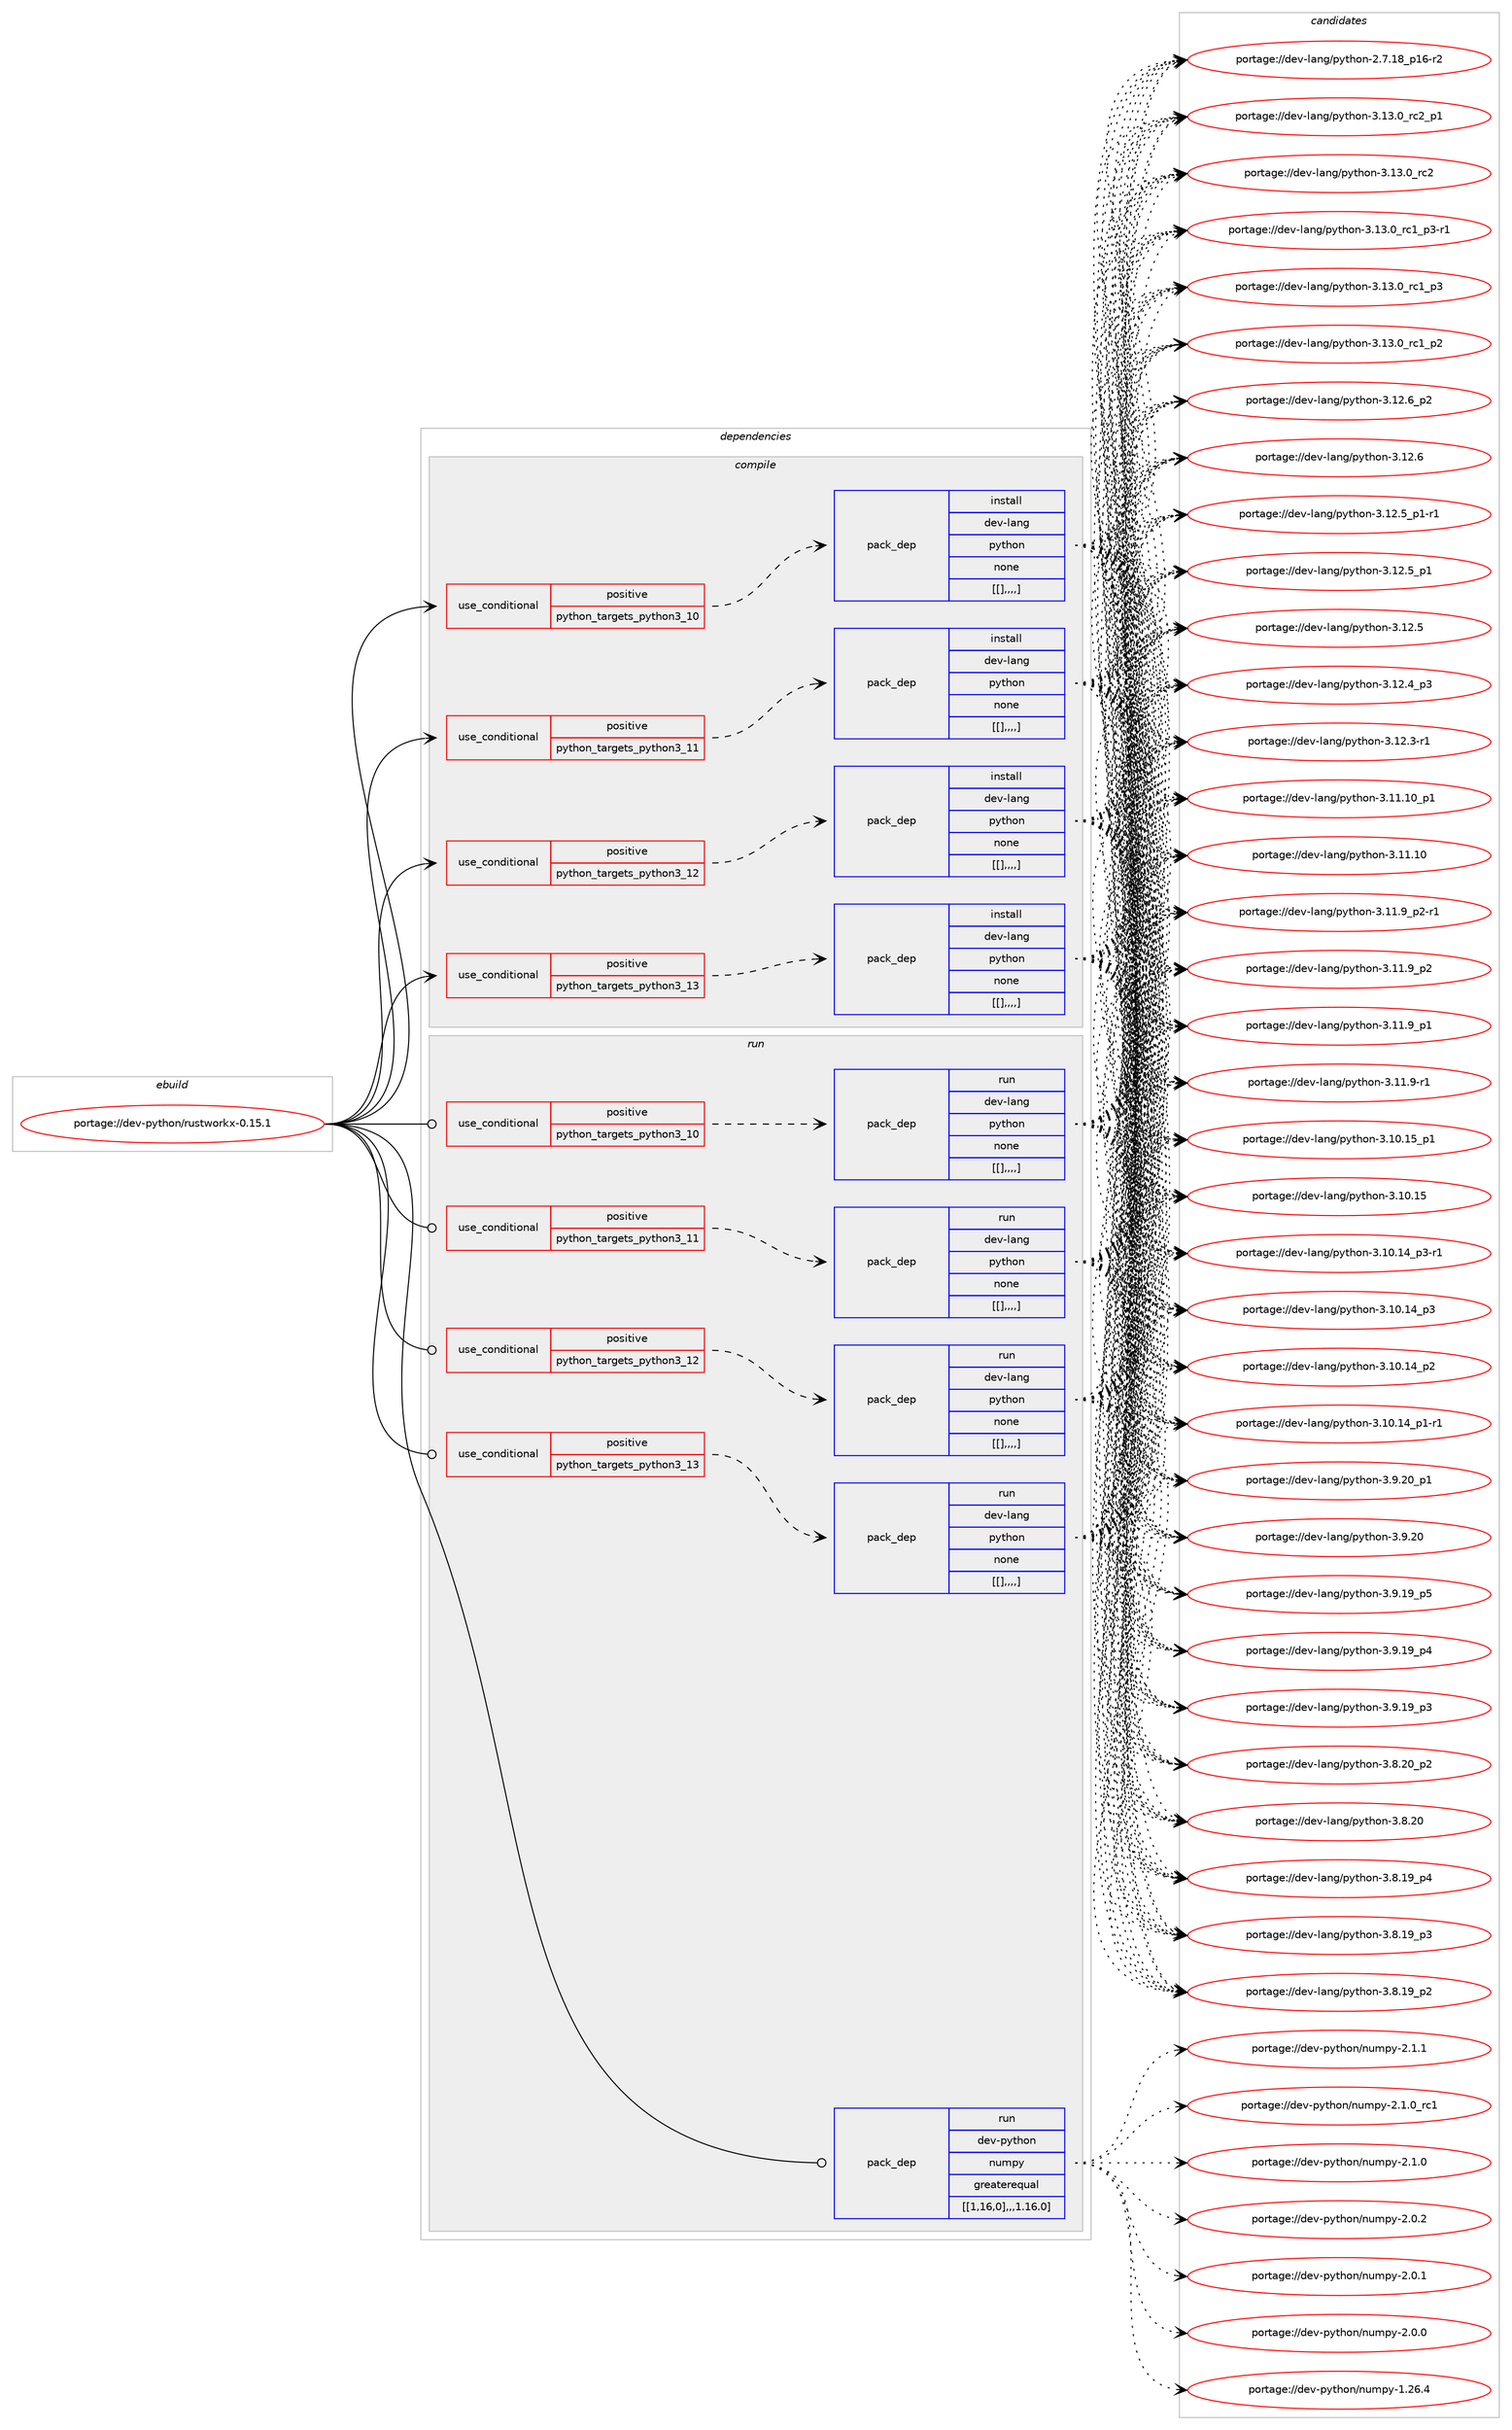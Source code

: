 digraph prolog {

# *************
# Graph options
# *************

newrank=true;
concentrate=true;
compound=true;
graph [rankdir=LR,fontname=Helvetica,fontsize=10,ranksep=1.5];#, ranksep=2.5, nodesep=0.2];
edge  [arrowhead=vee];
node  [fontname=Helvetica,fontsize=10];

# **********
# The ebuild
# **********

subgraph cluster_leftcol {
color=gray;
label=<<i>ebuild</i>>;
id [label="portage://dev-python/rustworkx-0.15.1", color=red, width=4, href="../dev-python/rustworkx-0.15.1.svg"];
}

# ****************
# The dependencies
# ****************

subgraph cluster_midcol {
color=gray;
label=<<i>dependencies</i>>;
subgraph cluster_compile {
fillcolor="#eeeeee";
style=filled;
label=<<i>compile</i>>;
subgraph cond40879 {
dependency165560 [label=<<TABLE BORDER="0" CELLBORDER="1" CELLSPACING="0" CELLPADDING="4"><TR><TD ROWSPAN="3" CELLPADDING="10">use_conditional</TD></TR><TR><TD>positive</TD></TR><TR><TD>python_targets_python3_10</TD></TR></TABLE>>, shape=none, color=red];
subgraph pack123423 {
dependency165561 [label=<<TABLE BORDER="0" CELLBORDER="1" CELLSPACING="0" CELLPADDING="4" WIDTH="220"><TR><TD ROWSPAN="6" CELLPADDING="30">pack_dep</TD></TR><TR><TD WIDTH="110">install</TD></TR><TR><TD>dev-lang</TD></TR><TR><TD>python</TD></TR><TR><TD>none</TD></TR><TR><TD>[[],,,,]</TD></TR></TABLE>>, shape=none, color=blue];
}
dependency165560:e -> dependency165561:w [weight=20,style="dashed",arrowhead="vee"];
}
id:e -> dependency165560:w [weight=20,style="solid",arrowhead="vee"];
subgraph cond40880 {
dependency165562 [label=<<TABLE BORDER="0" CELLBORDER="1" CELLSPACING="0" CELLPADDING="4"><TR><TD ROWSPAN="3" CELLPADDING="10">use_conditional</TD></TR><TR><TD>positive</TD></TR><TR><TD>python_targets_python3_11</TD></TR></TABLE>>, shape=none, color=red];
subgraph pack123424 {
dependency165563 [label=<<TABLE BORDER="0" CELLBORDER="1" CELLSPACING="0" CELLPADDING="4" WIDTH="220"><TR><TD ROWSPAN="6" CELLPADDING="30">pack_dep</TD></TR><TR><TD WIDTH="110">install</TD></TR><TR><TD>dev-lang</TD></TR><TR><TD>python</TD></TR><TR><TD>none</TD></TR><TR><TD>[[],,,,]</TD></TR></TABLE>>, shape=none, color=blue];
}
dependency165562:e -> dependency165563:w [weight=20,style="dashed",arrowhead="vee"];
}
id:e -> dependency165562:w [weight=20,style="solid",arrowhead="vee"];
subgraph cond40881 {
dependency165564 [label=<<TABLE BORDER="0" CELLBORDER="1" CELLSPACING="0" CELLPADDING="4"><TR><TD ROWSPAN="3" CELLPADDING="10">use_conditional</TD></TR><TR><TD>positive</TD></TR><TR><TD>python_targets_python3_12</TD></TR></TABLE>>, shape=none, color=red];
subgraph pack123425 {
dependency165565 [label=<<TABLE BORDER="0" CELLBORDER="1" CELLSPACING="0" CELLPADDING="4" WIDTH="220"><TR><TD ROWSPAN="6" CELLPADDING="30">pack_dep</TD></TR><TR><TD WIDTH="110">install</TD></TR><TR><TD>dev-lang</TD></TR><TR><TD>python</TD></TR><TR><TD>none</TD></TR><TR><TD>[[],,,,]</TD></TR></TABLE>>, shape=none, color=blue];
}
dependency165564:e -> dependency165565:w [weight=20,style="dashed",arrowhead="vee"];
}
id:e -> dependency165564:w [weight=20,style="solid",arrowhead="vee"];
subgraph cond40882 {
dependency165566 [label=<<TABLE BORDER="0" CELLBORDER="1" CELLSPACING="0" CELLPADDING="4"><TR><TD ROWSPAN="3" CELLPADDING="10">use_conditional</TD></TR><TR><TD>positive</TD></TR><TR><TD>python_targets_python3_13</TD></TR></TABLE>>, shape=none, color=red];
subgraph pack123426 {
dependency165567 [label=<<TABLE BORDER="0" CELLBORDER="1" CELLSPACING="0" CELLPADDING="4" WIDTH="220"><TR><TD ROWSPAN="6" CELLPADDING="30">pack_dep</TD></TR><TR><TD WIDTH="110">install</TD></TR><TR><TD>dev-lang</TD></TR><TR><TD>python</TD></TR><TR><TD>none</TD></TR><TR><TD>[[],,,,]</TD></TR></TABLE>>, shape=none, color=blue];
}
dependency165566:e -> dependency165567:w [weight=20,style="dashed",arrowhead="vee"];
}
id:e -> dependency165566:w [weight=20,style="solid",arrowhead="vee"];
}
subgraph cluster_compileandrun {
fillcolor="#eeeeee";
style=filled;
label=<<i>compile and run</i>>;
}
subgraph cluster_run {
fillcolor="#eeeeee";
style=filled;
label=<<i>run</i>>;
subgraph cond40883 {
dependency165568 [label=<<TABLE BORDER="0" CELLBORDER="1" CELLSPACING="0" CELLPADDING="4"><TR><TD ROWSPAN="3" CELLPADDING="10">use_conditional</TD></TR><TR><TD>positive</TD></TR><TR><TD>python_targets_python3_10</TD></TR></TABLE>>, shape=none, color=red];
subgraph pack123427 {
dependency165569 [label=<<TABLE BORDER="0" CELLBORDER="1" CELLSPACING="0" CELLPADDING="4" WIDTH="220"><TR><TD ROWSPAN="6" CELLPADDING="30">pack_dep</TD></TR><TR><TD WIDTH="110">run</TD></TR><TR><TD>dev-lang</TD></TR><TR><TD>python</TD></TR><TR><TD>none</TD></TR><TR><TD>[[],,,,]</TD></TR></TABLE>>, shape=none, color=blue];
}
dependency165568:e -> dependency165569:w [weight=20,style="dashed",arrowhead="vee"];
}
id:e -> dependency165568:w [weight=20,style="solid",arrowhead="odot"];
subgraph cond40884 {
dependency165570 [label=<<TABLE BORDER="0" CELLBORDER="1" CELLSPACING="0" CELLPADDING="4"><TR><TD ROWSPAN="3" CELLPADDING="10">use_conditional</TD></TR><TR><TD>positive</TD></TR><TR><TD>python_targets_python3_11</TD></TR></TABLE>>, shape=none, color=red];
subgraph pack123428 {
dependency165571 [label=<<TABLE BORDER="0" CELLBORDER="1" CELLSPACING="0" CELLPADDING="4" WIDTH="220"><TR><TD ROWSPAN="6" CELLPADDING="30">pack_dep</TD></TR><TR><TD WIDTH="110">run</TD></TR><TR><TD>dev-lang</TD></TR><TR><TD>python</TD></TR><TR><TD>none</TD></TR><TR><TD>[[],,,,]</TD></TR></TABLE>>, shape=none, color=blue];
}
dependency165570:e -> dependency165571:w [weight=20,style="dashed",arrowhead="vee"];
}
id:e -> dependency165570:w [weight=20,style="solid",arrowhead="odot"];
subgraph cond40885 {
dependency165572 [label=<<TABLE BORDER="0" CELLBORDER="1" CELLSPACING="0" CELLPADDING="4"><TR><TD ROWSPAN="3" CELLPADDING="10">use_conditional</TD></TR><TR><TD>positive</TD></TR><TR><TD>python_targets_python3_12</TD></TR></TABLE>>, shape=none, color=red];
subgraph pack123429 {
dependency165573 [label=<<TABLE BORDER="0" CELLBORDER="1" CELLSPACING="0" CELLPADDING="4" WIDTH="220"><TR><TD ROWSPAN="6" CELLPADDING="30">pack_dep</TD></TR><TR><TD WIDTH="110">run</TD></TR><TR><TD>dev-lang</TD></TR><TR><TD>python</TD></TR><TR><TD>none</TD></TR><TR><TD>[[],,,,]</TD></TR></TABLE>>, shape=none, color=blue];
}
dependency165572:e -> dependency165573:w [weight=20,style="dashed",arrowhead="vee"];
}
id:e -> dependency165572:w [weight=20,style="solid",arrowhead="odot"];
subgraph cond40886 {
dependency165574 [label=<<TABLE BORDER="0" CELLBORDER="1" CELLSPACING="0" CELLPADDING="4"><TR><TD ROWSPAN="3" CELLPADDING="10">use_conditional</TD></TR><TR><TD>positive</TD></TR><TR><TD>python_targets_python3_13</TD></TR></TABLE>>, shape=none, color=red];
subgraph pack123430 {
dependency165575 [label=<<TABLE BORDER="0" CELLBORDER="1" CELLSPACING="0" CELLPADDING="4" WIDTH="220"><TR><TD ROWSPAN="6" CELLPADDING="30">pack_dep</TD></TR><TR><TD WIDTH="110">run</TD></TR><TR><TD>dev-lang</TD></TR><TR><TD>python</TD></TR><TR><TD>none</TD></TR><TR><TD>[[],,,,]</TD></TR></TABLE>>, shape=none, color=blue];
}
dependency165574:e -> dependency165575:w [weight=20,style="dashed",arrowhead="vee"];
}
id:e -> dependency165574:w [weight=20,style="solid",arrowhead="odot"];
subgraph pack123431 {
dependency165576 [label=<<TABLE BORDER="0" CELLBORDER="1" CELLSPACING="0" CELLPADDING="4" WIDTH="220"><TR><TD ROWSPAN="6" CELLPADDING="30">pack_dep</TD></TR><TR><TD WIDTH="110">run</TD></TR><TR><TD>dev-python</TD></TR><TR><TD>numpy</TD></TR><TR><TD>greaterequal</TD></TR><TR><TD>[[1,16,0],,,1.16.0]</TD></TR></TABLE>>, shape=none, color=blue];
}
id:e -> dependency165576:w [weight=20,style="solid",arrowhead="odot"];
}
}

# **************
# The candidates
# **************

subgraph cluster_choices {
rank=same;
color=gray;
label=<<i>candidates</i>>;

subgraph choice123423 {
color=black;
nodesep=1;
choice100101118451089711010347112121116104111110455146495146489511499509511249 [label="portage://dev-lang/python-3.13.0_rc2_p1", color=red, width=4,href="../dev-lang/python-3.13.0_rc2_p1.svg"];
choice10010111845108971101034711212111610411111045514649514648951149950 [label="portage://dev-lang/python-3.13.0_rc2", color=red, width=4,href="../dev-lang/python-3.13.0_rc2.svg"];
choice1001011184510897110103471121211161041111104551464951464895114994995112514511449 [label="portage://dev-lang/python-3.13.0_rc1_p3-r1", color=red, width=4,href="../dev-lang/python-3.13.0_rc1_p3-r1.svg"];
choice100101118451089711010347112121116104111110455146495146489511499499511251 [label="portage://dev-lang/python-3.13.0_rc1_p3", color=red, width=4,href="../dev-lang/python-3.13.0_rc1_p3.svg"];
choice100101118451089711010347112121116104111110455146495146489511499499511250 [label="portage://dev-lang/python-3.13.0_rc1_p2", color=red, width=4,href="../dev-lang/python-3.13.0_rc1_p2.svg"];
choice100101118451089711010347112121116104111110455146495046549511250 [label="portage://dev-lang/python-3.12.6_p2", color=red, width=4,href="../dev-lang/python-3.12.6_p2.svg"];
choice10010111845108971101034711212111610411111045514649504654 [label="portage://dev-lang/python-3.12.6", color=red, width=4,href="../dev-lang/python-3.12.6.svg"];
choice1001011184510897110103471121211161041111104551464950465395112494511449 [label="portage://dev-lang/python-3.12.5_p1-r1", color=red, width=4,href="../dev-lang/python-3.12.5_p1-r1.svg"];
choice100101118451089711010347112121116104111110455146495046539511249 [label="portage://dev-lang/python-3.12.5_p1", color=red, width=4,href="../dev-lang/python-3.12.5_p1.svg"];
choice10010111845108971101034711212111610411111045514649504653 [label="portage://dev-lang/python-3.12.5", color=red, width=4,href="../dev-lang/python-3.12.5.svg"];
choice100101118451089711010347112121116104111110455146495046529511251 [label="portage://dev-lang/python-3.12.4_p3", color=red, width=4,href="../dev-lang/python-3.12.4_p3.svg"];
choice100101118451089711010347112121116104111110455146495046514511449 [label="portage://dev-lang/python-3.12.3-r1", color=red, width=4,href="../dev-lang/python-3.12.3-r1.svg"];
choice10010111845108971101034711212111610411111045514649494649489511249 [label="portage://dev-lang/python-3.11.10_p1", color=red, width=4,href="../dev-lang/python-3.11.10_p1.svg"];
choice1001011184510897110103471121211161041111104551464949464948 [label="portage://dev-lang/python-3.11.10", color=red, width=4,href="../dev-lang/python-3.11.10.svg"];
choice1001011184510897110103471121211161041111104551464949465795112504511449 [label="portage://dev-lang/python-3.11.9_p2-r1", color=red, width=4,href="../dev-lang/python-3.11.9_p2-r1.svg"];
choice100101118451089711010347112121116104111110455146494946579511250 [label="portage://dev-lang/python-3.11.9_p2", color=red, width=4,href="../dev-lang/python-3.11.9_p2.svg"];
choice100101118451089711010347112121116104111110455146494946579511249 [label="portage://dev-lang/python-3.11.9_p1", color=red, width=4,href="../dev-lang/python-3.11.9_p1.svg"];
choice100101118451089711010347112121116104111110455146494946574511449 [label="portage://dev-lang/python-3.11.9-r1", color=red, width=4,href="../dev-lang/python-3.11.9-r1.svg"];
choice10010111845108971101034711212111610411111045514649484649539511249 [label="portage://dev-lang/python-3.10.15_p1", color=red, width=4,href="../dev-lang/python-3.10.15_p1.svg"];
choice1001011184510897110103471121211161041111104551464948464953 [label="portage://dev-lang/python-3.10.15", color=red, width=4,href="../dev-lang/python-3.10.15.svg"];
choice100101118451089711010347112121116104111110455146494846495295112514511449 [label="portage://dev-lang/python-3.10.14_p3-r1", color=red, width=4,href="../dev-lang/python-3.10.14_p3-r1.svg"];
choice10010111845108971101034711212111610411111045514649484649529511251 [label="portage://dev-lang/python-3.10.14_p3", color=red, width=4,href="../dev-lang/python-3.10.14_p3.svg"];
choice10010111845108971101034711212111610411111045514649484649529511250 [label="portage://dev-lang/python-3.10.14_p2", color=red, width=4,href="../dev-lang/python-3.10.14_p2.svg"];
choice100101118451089711010347112121116104111110455146494846495295112494511449 [label="portage://dev-lang/python-3.10.14_p1-r1", color=red, width=4,href="../dev-lang/python-3.10.14_p1-r1.svg"];
choice100101118451089711010347112121116104111110455146574650489511249 [label="portage://dev-lang/python-3.9.20_p1", color=red, width=4,href="../dev-lang/python-3.9.20_p1.svg"];
choice10010111845108971101034711212111610411111045514657465048 [label="portage://dev-lang/python-3.9.20", color=red, width=4,href="../dev-lang/python-3.9.20.svg"];
choice100101118451089711010347112121116104111110455146574649579511253 [label="portage://dev-lang/python-3.9.19_p5", color=red, width=4,href="../dev-lang/python-3.9.19_p5.svg"];
choice100101118451089711010347112121116104111110455146574649579511252 [label="portage://dev-lang/python-3.9.19_p4", color=red, width=4,href="../dev-lang/python-3.9.19_p4.svg"];
choice100101118451089711010347112121116104111110455146574649579511251 [label="portage://dev-lang/python-3.9.19_p3", color=red, width=4,href="../dev-lang/python-3.9.19_p3.svg"];
choice100101118451089711010347112121116104111110455146564650489511250 [label="portage://dev-lang/python-3.8.20_p2", color=red, width=4,href="../dev-lang/python-3.8.20_p2.svg"];
choice10010111845108971101034711212111610411111045514656465048 [label="portage://dev-lang/python-3.8.20", color=red, width=4,href="../dev-lang/python-3.8.20.svg"];
choice100101118451089711010347112121116104111110455146564649579511252 [label="portage://dev-lang/python-3.8.19_p4", color=red, width=4,href="../dev-lang/python-3.8.19_p4.svg"];
choice100101118451089711010347112121116104111110455146564649579511251 [label="portage://dev-lang/python-3.8.19_p3", color=red, width=4,href="../dev-lang/python-3.8.19_p3.svg"];
choice100101118451089711010347112121116104111110455146564649579511250 [label="portage://dev-lang/python-3.8.19_p2", color=red, width=4,href="../dev-lang/python-3.8.19_p2.svg"];
choice100101118451089711010347112121116104111110455046554649569511249544511450 [label="portage://dev-lang/python-2.7.18_p16-r2", color=red, width=4,href="../dev-lang/python-2.7.18_p16-r2.svg"];
dependency165561:e -> choice100101118451089711010347112121116104111110455146495146489511499509511249:w [style=dotted,weight="100"];
dependency165561:e -> choice10010111845108971101034711212111610411111045514649514648951149950:w [style=dotted,weight="100"];
dependency165561:e -> choice1001011184510897110103471121211161041111104551464951464895114994995112514511449:w [style=dotted,weight="100"];
dependency165561:e -> choice100101118451089711010347112121116104111110455146495146489511499499511251:w [style=dotted,weight="100"];
dependency165561:e -> choice100101118451089711010347112121116104111110455146495146489511499499511250:w [style=dotted,weight="100"];
dependency165561:e -> choice100101118451089711010347112121116104111110455146495046549511250:w [style=dotted,weight="100"];
dependency165561:e -> choice10010111845108971101034711212111610411111045514649504654:w [style=dotted,weight="100"];
dependency165561:e -> choice1001011184510897110103471121211161041111104551464950465395112494511449:w [style=dotted,weight="100"];
dependency165561:e -> choice100101118451089711010347112121116104111110455146495046539511249:w [style=dotted,weight="100"];
dependency165561:e -> choice10010111845108971101034711212111610411111045514649504653:w [style=dotted,weight="100"];
dependency165561:e -> choice100101118451089711010347112121116104111110455146495046529511251:w [style=dotted,weight="100"];
dependency165561:e -> choice100101118451089711010347112121116104111110455146495046514511449:w [style=dotted,weight="100"];
dependency165561:e -> choice10010111845108971101034711212111610411111045514649494649489511249:w [style=dotted,weight="100"];
dependency165561:e -> choice1001011184510897110103471121211161041111104551464949464948:w [style=dotted,weight="100"];
dependency165561:e -> choice1001011184510897110103471121211161041111104551464949465795112504511449:w [style=dotted,weight="100"];
dependency165561:e -> choice100101118451089711010347112121116104111110455146494946579511250:w [style=dotted,weight="100"];
dependency165561:e -> choice100101118451089711010347112121116104111110455146494946579511249:w [style=dotted,weight="100"];
dependency165561:e -> choice100101118451089711010347112121116104111110455146494946574511449:w [style=dotted,weight="100"];
dependency165561:e -> choice10010111845108971101034711212111610411111045514649484649539511249:w [style=dotted,weight="100"];
dependency165561:e -> choice1001011184510897110103471121211161041111104551464948464953:w [style=dotted,weight="100"];
dependency165561:e -> choice100101118451089711010347112121116104111110455146494846495295112514511449:w [style=dotted,weight="100"];
dependency165561:e -> choice10010111845108971101034711212111610411111045514649484649529511251:w [style=dotted,weight="100"];
dependency165561:e -> choice10010111845108971101034711212111610411111045514649484649529511250:w [style=dotted,weight="100"];
dependency165561:e -> choice100101118451089711010347112121116104111110455146494846495295112494511449:w [style=dotted,weight="100"];
dependency165561:e -> choice100101118451089711010347112121116104111110455146574650489511249:w [style=dotted,weight="100"];
dependency165561:e -> choice10010111845108971101034711212111610411111045514657465048:w [style=dotted,weight="100"];
dependency165561:e -> choice100101118451089711010347112121116104111110455146574649579511253:w [style=dotted,weight="100"];
dependency165561:e -> choice100101118451089711010347112121116104111110455146574649579511252:w [style=dotted,weight="100"];
dependency165561:e -> choice100101118451089711010347112121116104111110455146574649579511251:w [style=dotted,weight="100"];
dependency165561:e -> choice100101118451089711010347112121116104111110455146564650489511250:w [style=dotted,weight="100"];
dependency165561:e -> choice10010111845108971101034711212111610411111045514656465048:w [style=dotted,weight="100"];
dependency165561:e -> choice100101118451089711010347112121116104111110455146564649579511252:w [style=dotted,weight="100"];
dependency165561:e -> choice100101118451089711010347112121116104111110455146564649579511251:w [style=dotted,weight="100"];
dependency165561:e -> choice100101118451089711010347112121116104111110455146564649579511250:w [style=dotted,weight="100"];
dependency165561:e -> choice100101118451089711010347112121116104111110455046554649569511249544511450:w [style=dotted,weight="100"];
}
subgraph choice123424 {
color=black;
nodesep=1;
choice100101118451089711010347112121116104111110455146495146489511499509511249 [label="portage://dev-lang/python-3.13.0_rc2_p1", color=red, width=4,href="../dev-lang/python-3.13.0_rc2_p1.svg"];
choice10010111845108971101034711212111610411111045514649514648951149950 [label="portage://dev-lang/python-3.13.0_rc2", color=red, width=4,href="../dev-lang/python-3.13.0_rc2.svg"];
choice1001011184510897110103471121211161041111104551464951464895114994995112514511449 [label="portage://dev-lang/python-3.13.0_rc1_p3-r1", color=red, width=4,href="../dev-lang/python-3.13.0_rc1_p3-r1.svg"];
choice100101118451089711010347112121116104111110455146495146489511499499511251 [label="portage://dev-lang/python-3.13.0_rc1_p3", color=red, width=4,href="../dev-lang/python-3.13.0_rc1_p3.svg"];
choice100101118451089711010347112121116104111110455146495146489511499499511250 [label="portage://dev-lang/python-3.13.0_rc1_p2", color=red, width=4,href="../dev-lang/python-3.13.0_rc1_p2.svg"];
choice100101118451089711010347112121116104111110455146495046549511250 [label="portage://dev-lang/python-3.12.6_p2", color=red, width=4,href="../dev-lang/python-3.12.6_p2.svg"];
choice10010111845108971101034711212111610411111045514649504654 [label="portage://dev-lang/python-3.12.6", color=red, width=4,href="../dev-lang/python-3.12.6.svg"];
choice1001011184510897110103471121211161041111104551464950465395112494511449 [label="portage://dev-lang/python-3.12.5_p1-r1", color=red, width=4,href="../dev-lang/python-3.12.5_p1-r1.svg"];
choice100101118451089711010347112121116104111110455146495046539511249 [label="portage://dev-lang/python-3.12.5_p1", color=red, width=4,href="../dev-lang/python-3.12.5_p1.svg"];
choice10010111845108971101034711212111610411111045514649504653 [label="portage://dev-lang/python-3.12.5", color=red, width=4,href="../dev-lang/python-3.12.5.svg"];
choice100101118451089711010347112121116104111110455146495046529511251 [label="portage://dev-lang/python-3.12.4_p3", color=red, width=4,href="../dev-lang/python-3.12.4_p3.svg"];
choice100101118451089711010347112121116104111110455146495046514511449 [label="portage://dev-lang/python-3.12.3-r1", color=red, width=4,href="../dev-lang/python-3.12.3-r1.svg"];
choice10010111845108971101034711212111610411111045514649494649489511249 [label="portage://dev-lang/python-3.11.10_p1", color=red, width=4,href="../dev-lang/python-3.11.10_p1.svg"];
choice1001011184510897110103471121211161041111104551464949464948 [label="portage://dev-lang/python-3.11.10", color=red, width=4,href="../dev-lang/python-3.11.10.svg"];
choice1001011184510897110103471121211161041111104551464949465795112504511449 [label="portage://dev-lang/python-3.11.9_p2-r1", color=red, width=4,href="../dev-lang/python-3.11.9_p2-r1.svg"];
choice100101118451089711010347112121116104111110455146494946579511250 [label="portage://dev-lang/python-3.11.9_p2", color=red, width=4,href="../dev-lang/python-3.11.9_p2.svg"];
choice100101118451089711010347112121116104111110455146494946579511249 [label="portage://dev-lang/python-3.11.9_p1", color=red, width=4,href="../dev-lang/python-3.11.9_p1.svg"];
choice100101118451089711010347112121116104111110455146494946574511449 [label="portage://dev-lang/python-3.11.9-r1", color=red, width=4,href="../dev-lang/python-3.11.9-r1.svg"];
choice10010111845108971101034711212111610411111045514649484649539511249 [label="portage://dev-lang/python-3.10.15_p1", color=red, width=4,href="../dev-lang/python-3.10.15_p1.svg"];
choice1001011184510897110103471121211161041111104551464948464953 [label="portage://dev-lang/python-3.10.15", color=red, width=4,href="../dev-lang/python-3.10.15.svg"];
choice100101118451089711010347112121116104111110455146494846495295112514511449 [label="portage://dev-lang/python-3.10.14_p3-r1", color=red, width=4,href="../dev-lang/python-3.10.14_p3-r1.svg"];
choice10010111845108971101034711212111610411111045514649484649529511251 [label="portage://dev-lang/python-3.10.14_p3", color=red, width=4,href="../dev-lang/python-3.10.14_p3.svg"];
choice10010111845108971101034711212111610411111045514649484649529511250 [label="portage://dev-lang/python-3.10.14_p2", color=red, width=4,href="../dev-lang/python-3.10.14_p2.svg"];
choice100101118451089711010347112121116104111110455146494846495295112494511449 [label="portage://dev-lang/python-3.10.14_p1-r1", color=red, width=4,href="../dev-lang/python-3.10.14_p1-r1.svg"];
choice100101118451089711010347112121116104111110455146574650489511249 [label="portage://dev-lang/python-3.9.20_p1", color=red, width=4,href="../dev-lang/python-3.9.20_p1.svg"];
choice10010111845108971101034711212111610411111045514657465048 [label="portage://dev-lang/python-3.9.20", color=red, width=4,href="../dev-lang/python-3.9.20.svg"];
choice100101118451089711010347112121116104111110455146574649579511253 [label="portage://dev-lang/python-3.9.19_p5", color=red, width=4,href="../dev-lang/python-3.9.19_p5.svg"];
choice100101118451089711010347112121116104111110455146574649579511252 [label="portage://dev-lang/python-3.9.19_p4", color=red, width=4,href="../dev-lang/python-3.9.19_p4.svg"];
choice100101118451089711010347112121116104111110455146574649579511251 [label="portage://dev-lang/python-3.9.19_p3", color=red, width=4,href="../dev-lang/python-3.9.19_p3.svg"];
choice100101118451089711010347112121116104111110455146564650489511250 [label="portage://dev-lang/python-3.8.20_p2", color=red, width=4,href="../dev-lang/python-3.8.20_p2.svg"];
choice10010111845108971101034711212111610411111045514656465048 [label="portage://dev-lang/python-3.8.20", color=red, width=4,href="../dev-lang/python-3.8.20.svg"];
choice100101118451089711010347112121116104111110455146564649579511252 [label="portage://dev-lang/python-3.8.19_p4", color=red, width=4,href="../dev-lang/python-3.8.19_p4.svg"];
choice100101118451089711010347112121116104111110455146564649579511251 [label="portage://dev-lang/python-3.8.19_p3", color=red, width=4,href="../dev-lang/python-3.8.19_p3.svg"];
choice100101118451089711010347112121116104111110455146564649579511250 [label="portage://dev-lang/python-3.8.19_p2", color=red, width=4,href="../dev-lang/python-3.8.19_p2.svg"];
choice100101118451089711010347112121116104111110455046554649569511249544511450 [label="portage://dev-lang/python-2.7.18_p16-r2", color=red, width=4,href="../dev-lang/python-2.7.18_p16-r2.svg"];
dependency165563:e -> choice100101118451089711010347112121116104111110455146495146489511499509511249:w [style=dotted,weight="100"];
dependency165563:e -> choice10010111845108971101034711212111610411111045514649514648951149950:w [style=dotted,weight="100"];
dependency165563:e -> choice1001011184510897110103471121211161041111104551464951464895114994995112514511449:w [style=dotted,weight="100"];
dependency165563:e -> choice100101118451089711010347112121116104111110455146495146489511499499511251:w [style=dotted,weight="100"];
dependency165563:e -> choice100101118451089711010347112121116104111110455146495146489511499499511250:w [style=dotted,weight="100"];
dependency165563:e -> choice100101118451089711010347112121116104111110455146495046549511250:w [style=dotted,weight="100"];
dependency165563:e -> choice10010111845108971101034711212111610411111045514649504654:w [style=dotted,weight="100"];
dependency165563:e -> choice1001011184510897110103471121211161041111104551464950465395112494511449:w [style=dotted,weight="100"];
dependency165563:e -> choice100101118451089711010347112121116104111110455146495046539511249:w [style=dotted,weight="100"];
dependency165563:e -> choice10010111845108971101034711212111610411111045514649504653:w [style=dotted,weight="100"];
dependency165563:e -> choice100101118451089711010347112121116104111110455146495046529511251:w [style=dotted,weight="100"];
dependency165563:e -> choice100101118451089711010347112121116104111110455146495046514511449:w [style=dotted,weight="100"];
dependency165563:e -> choice10010111845108971101034711212111610411111045514649494649489511249:w [style=dotted,weight="100"];
dependency165563:e -> choice1001011184510897110103471121211161041111104551464949464948:w [style=dotted,weight="100"];
dependency165563:e -> choice1001011184510897110103471121211161041111104551464949465795112504511449:w [style=dotted,weight="100"];
dependency165563:e -> choice100101118451089711010347112121116104111110455146494946579511250:w [style=dotted,weight="100"];
dependency165563:e -> choice100101118451089711010347112121116104111110455146494946579511249:w [style=dotted,weight="100"];
dependency165563:e -> choice100101118451089711010347112121116104111110455146494946574511449:w [style=dotted,weight="100"];
dependency165563:e -> choice10010111845108971101034711212111610411111045514649484649539511249:w [style=dotted,weight="100"];
dependency165563:e -> choice1001011184510897110103471121211161041111104551464948464953:w [style=dotted,weight="100"];
dependency165563:e -> choice100101118451089711010347112121116104111110455146494846495295112514511449:w [style=dotted,weight="100"];
dependency165563:e -> choice10010111845108971101034711212111610411111045514649484649529511251:w [style=dotted,weight="100"];
dependency165563:e -> choice10010111845108971101034711212111610411111045514649484649529511250:w [style=dotted,weight="100"];
dependency165563:e -> choice100101118451089711010347112121116104111110455146494846495295112494511449:w [style=dotted,weight="100"];
dependency165563:e -> choice100101118451089711010347112121116104111110455146574650489511249:w [style=dotted,weight="100"];
dependency165563:e -> choice10010111845108971101034711212111610411111045514657465048:w [style=dotted,weight="100"];
dependency165563:e -> choice100101118451089711010347112121116104111110455146574649579511253:w [style=dotted,weight="100"];
dependency165563:e -> choice100101118451089711010347112121116104111110455146574649579511252:w [style=dotted,weight="100"];
dependency165563:e -> choice100101118451089711010347112121116104111110455146574649579511251:w [style=dotted,weight="100"];
dependency165563:e -> choice100101118451089711010347112121116104111110455146564650489511250:w [style=dotted,weight="100"];
dependency165563:e -> choice10010111845108971101034711212111610411111045514656465048:w [style=dotted,weight="100"];
dependency165563:e -> choice100101118451089711010347112121116104111110455146564649579511252:w [style=dotted,weight="100"];
dependency165563:e -> choice100101118451089711010347112121116104111110455146564649579511251:w [style=dotted,weight="100"];
dependency165563:e -> choice100101118451089711010347112121116104111110455146564649579511250:w [style=dotted,weight="100"];
dependency165563:e -> choice100101118451089711010347112121116104111110455046554649569511249544511450:w [style=dotted,weight="100"];
}
subgraph choice123425 {
color=black;
nodesep=1;
choice100101118451089711010347112121116104111110455146495146489511499509511249 [label="portage://dev-lang/python-3.13.0_rc2_p1", color=red, width=4,href="../dev-lang/python-3.13.0_rc2_p1.svg"];
choice10010111845108971101034711212111610411111045514649514648951149950 [label="portage://dev-lang/python-3.13.0_rc2", color=red, width=4,href="../dev-lang/python-3.13.0_rc2.svg"];
choice1001011184510897110103471121211161041111104551464951464895114994995112514511449 [label="portage://dev-lang/python-3.13.0_rc1_p3-r1", color=red, width=4,href="../dev-lang/python-3.13.0_rc1_p3-r1.svg"];
choice100101118451089711010347112121116104111110455146495146489511499499511251 [label="portage://dev-lang/python-3.13.0_rc1_p3", color=red, width=4,href="../dev-lang/python-3.13.0_rc1_p3.svg"];
choice100101118451089711010347112121116104111110455146495146489511499499511250 [label="portage://dev-lang/python-3.13.0_rc1_p2", color=red, width=4,href="../dev-lang/python-3.13.0_rc1_p2.svg"];
choice100101118451089711010347112121116104111110455146495046549511250 [label="portage://dev-lang/python-3.12.6_p2", color=red, width=4,href="../dev-lang/python-3.12.6_p2.svg"];
choice10010111845108971101034711212111610411111045514649504654 [label="portage://dev-lang/python-3.12.6", color=red, width=4,href="../dev-lang/python-3.12.6.svg"];
choice1001011184510897110103471121211161041111104551464950465395112494511449 [label="portage://dev-lang/python-3.12.5_p1-r1", color=red, width=4,href="../dev-lang/python-3.12.5_p1-r1.svg"];
choice100101118451089711010347112121116104111110455146495046539511249 [label="portage://dev-lang/python-3.12.5_p1", color=red, width=4,href="../dev-lang/python-3.12.5_p1.svg"];
choice10010111845108971101034711212111610411111045514649504653 [label="portage://dev-lang/python-3.12.5", color=red, width=4,href="../dev-lang/python-3.12.5.svg"];
choice100101118451089711010347112121116104111110455146495046529511251 [label="portage://dev-lang/python-3.12.4_p3", color=red, width=4,href="../dev-lang/python-3.12.4_p3.svg"];
choice100101118451089711010347112121116104111110455146495046514511449 [label="portage://dev-lang/python-3.12.3-r1", color=red, width=4,href="../dev-lang/python-3.12.3-r1.svg"];
choice10010111845108971101034711212111610411111045514649494649489511249 [label="portage://dev-lang/python-3.11.10_p1", color=red, width=4,href="../dev-lang/python-3.11.10_p1.svg"];
choice1001011184510897110103471121211161041111104551464949464948 [label="portage://dev-lang/python-3.11.10", color=red, width=4,href="../dev-lang/python-3.11.10.svg"];
choice1001011184510897110103471121211161041111104551464949465795112504511449 [label="portage://dev-lang/python-3.11.9_p2-r1", color=red, width=4,href="../dev-lang/python-3.11.9_p2-r1.svg"];
choice100101118451089711010347112121116104111110455146494946579511250 [label="portage://dev-lang/python-3.11.9_p2", color=red, width=4,href="../dev-lang/python-3.11.9_p2.svg"];
choice100101118451089711010347112121116104111110455146494946579511249 [label="portage://dev-lang/python-3.11.9_p1", color=red, width=4,href="../dev-lang/python-3.11.9_p1.svg"];
choice100101118451089711010347112121116104111110455146494946574511449 [label="portage://dev-lang/python-3.11.9-r1", color=red, width=4,href="../dev-lang/python-3.11.9-r1.svg"];
choice10010111845108971101034711212111610411111045514649484649539511249 [label="portage://dev-lang/python-3.10.15_p1", color=red, width=4,href="../dev-lang/python-3.10.15_p1.svg"];
choice1001011184510897110103471121211161041111104551464948464953 [label="portage://dev-lang/python-3.10.15", color=red, width=4,href="../dev-lang/python-3.10.15.svg"];
choice100101118451089711010347112121116104111110455146494846495295112514511449 [label="portage://dev-lang/python-3.10.14_p3-r1", color=red, width=4,href="../dev-lang/python-3.10.14_p3-r1.svg"];
choice10010111845108971101034711212111610411111045514649484649529511251 [label="portage://dev-lang/python-3.10.14_p3", color=red, width=4,href="../dev-lang/python-3.10.14_p3.svg"];
choice10010111845108971101034711212111610411111045514649484649529511250 [label="portage://dev-lang/python-3.10.14_p2", color=red, width=4,href="../dev-lang/python-3.10.14_p2.svg"];
choice100101118451089711010347112121116104111110455146494846495295112494511449 [label="portage://dev-lang/python-3.10.14_p1-r1", color=red, width=4,href="../dev-lang/python-3.10.14_p1-r1.svg"];
choice100101118451089711010347112121116104111110455146574650489511249 [label="portage://dev-lang/python-3.9.20_p1", color=red, width=4,href="../dev-lang/python-3.9.20_p1.svg"];
choice10010111845108971101034711212111610411111045514657465048 [label="portage://dev-lang/python-3.9.20", color=red, width=4,href="../dev-lang/python-3.9.20.svg"];
choice100101118451089711010347112121116104111110455146574649579511253 [label="portage://dev-lang/python-3.9.19_p5", color=red, width=4,href="../dev-lang/python-3.9.19_p5.svg"];
choice100101118451089711010347112121116104111110455146574649579511252 [label="portage://dev-lang/python-3.9.19_p4", color=red, width=4,href="../dev-lang/python-3.9.19_p4.svg"];
choice100101118451089711010347112121116104111110455146574649579511251 [label="portage://dev-lang/python-3.9.19_p3", color=red, width=4,href="../dev-lang/python-3.9.19_p3.svg"];
choice100101118451089711010347112121116104111110455146564650489511250 [label="portage://dev-lang/python-3.8.20_p2", color=red, width=4,href="../dev-lang/python-3.8.20_p2.svg"];
choice10010111845108971101034711212111610411111045514656465048 [label="portage://dev-lang/python-3.8.20", color=red, width=4,href="../dev-lang/python-3.8.20.svg"];
choice100101118451089711010347112121116104111110455146564649579511252 [label="portage://dev-lang/python-3.8.19_p4", color=red, width=4,href="../dev-lang/python-3.8.19_p4.svg"];
choice100101118451089711010347112121116104111110455146564649579511251 [label="portage://dev-lang/python-3.8.19_p3", color=red, width=4,href="../dev-lang/python-3.8.19_p3.svg"];
choice100101118451089711010347112121116104111110455146564649579511250 [label="portage://dev-lang/python-3.8.19_p2", color=red, width=4,href="../dev-lang/python-3.8.19_p2.svg"];
choice100101118451089711010347112121116104111110455046554649569511249544511450 [label="portage://dev-lang/python-2.7.18_p16-r2", color=red, width=4,href="../dev-lang/python-2.7.18_p16-r2.svg"];
dependency165565:e -> choice100101118451089711010347112121116104111110455146495146489511499509511249:w [style=dotted,weight="100"];
dependency165565:e -> choice10010111845108971101034711212111610411111045514649514648951149950:w [style=dotted,weight="100"];
dependency165565:e -> choice1001011184510897110103471121211161041111104551464951464895114994995112514511449:w [style=dotted,weight="100"];
dependency165565:e -> choice100101118451089711010347112121116104111110455146495146489511499499511251:w [style=dotted,weight="100"];
dependency165565:e -> choice100101118451089711010347112121116104111110455146495146489511499499511250:w [style=dotted,weight="100"];
dependency165565:e -> choice100101118451089711010347112121116104111110455146495046549511250:w [style=dotted,weight="100"];
dependency165565:e -> choice10010111845108971101034711212111610411111045514649504654:w [style=dotted,weight="100"];
dependency165565:e -> choice1001011184510897110103471121211161041111104551464950465395112494511449:w [style=dotted,weight="100"];
dependency165565:e -> choice100101118451089711010347112121116104111110455146495046539511249:w [style=dotted,weight="100"];
dependency165565:e -> choice10010111845108971101034711212111610411111045514649504653:w [style=dotted,weight="100"];
dependency165565:e -> choice100101118451089711010347112121116104111110455146495046529511251:w [style=dotted,weight="100"];
dependency165565:e -> choice100101118451089711010347112121116104111110455146495046514511449:w [style=dotted,weight="100"];
dependency165565:e -> choice10010111845108971101034711212111610411111045514649494649489511249:w [style=dotted,weight="100"];
dependency165565:e -> choice1001011184510897110103471121211161041111104551464949464948:w [style=dotted,weight="100"];
dependency165565:e -> choice1001011184510897110103471121211161041111104551464949465795112504511449:w [style=dotted,weight="100"];
dependency165565:e -> choice100101118451089711010347112121116104111110455146494946579511250:w [style=dotted,weight="100"];
dependency165565:e -> choice100101118451089711010347112121116104111110455146494946579511249:w [style=dotted,weight="100"];
dependency165565:e -> choice100101118451089711010347112121116104111110455146494946574511449:w [style=dotted,weight="100"];
dependency165565:e -> choice10010111845108971101034711212111610411111045514649484649539511249:w [style=dotted,weight="100"];
dependency165565:e -> choice1001011184510897110103471121211161041111104551464948464953:w [style=dotted,weight="100"];
dependency165565:e -> choice100101118451089711010347112121116104111110455146494846495295112514511449:w [style=dotted,weight="100"];
dependency165565:e -> choice10010111845108971101034711212111610411111045514649484649529511251:w [style=dotted,weight="100"];
dependency165565:e -> choice10010111845108971101034711212111610411111045514649484649529511250:w [style=dotted,weight="100"];
dependency165565:e -> choice100101118451089711010347112121116104111110455146494846495295112494511449:w [style=dotted,weight="100"];
dependency165565:e -> choice100101118451089711010347112121116104111110455146574650489511249:w [style=dotted,weight="100"];
dependency165565:e -> choice10010111845108971101034711212111610411111045514657465048:w [style=dotted,weight="100"];
dependency165565:e -> choice100101118451089711010347112121116104111110455146574649579511253:w [style=dotted,weight="100"];
dependency165565:e -> choice100101118451089711010347112121116104111110455146574649579511252:w [style=dotted,weight="100"];
dependency165565:e -> choice100101118451089711010347112121116104111110455146574649579511251:w [style=dotted,weight="100"];
dependency165565:e -> choice100101118451089711010347112121116104111110455146564650489511250:w [style=dotted,weight="100"];
dependency165565:e -> choice10010111845108971101034711212111610411111045514656465048:w [style=dotted,weight="100"];
dependency165565:e -> choice100101118451089711010347112121116104111110455146564649579511252:w [style=dotted,weight="100"];
dependency165565:e -> choice100101118451089711010347112121116104111110455146564649579511251:w [style=dotted,weight="100"];
dependency165565:e -> choice100101118451089711010347112121116104111110455146564649579511250:w [style=dotted,weight="100"];
dependency165565:e -> choice100101118451089711010347112121116104111110455046554649569511249544511450:w [style=dotted,weight="100"];
}
subgraph choice123426 {
color=black;
nodesep=1;
choice100101118451089711010347112121116104111110455146495146489511499509511249 [label="portage://dev-lang/python-3.13.0_rc2_p1", color=red, width=4,href="../dev-lang/python-3.13.0_rc2_p1.svg"];
choice10010111845108971101034711212111610411111045514649514648951149950 [label="portage://dev-lang/python-3.13.0_rc2", color=red, width=4,href="../dev-lang/python-3.13.0_rc2.svg"];
choice1001011184510897110103471121211161041111104551464951464895114994995112514511449 [label="portage://dev-lang/python-3.13.0_rc1_p3-r1", color=red, width=4,href="../dev-lang/python-3.13.0_rc1_p3-r1.svg"];
choice100101118451089711010347112121116104111110455146495146489511499499511251 [label="portage://dev-lang/python-3.13.0_rc1_p3", color=red, width=4,href="../dev-lang/python-3.13.0_rc1_p3.svg"];
choice100101118451089711010347112121116104111110455146495146489511499499511250 [label="portage://dev-lang/python-3.13.0_rc1_p2", color=red, width=4,href="../dev-lang/python-3.13.0_rc1_p2.svg"];
choice100101118451089711010347112121116104111110455146495046549511250 [label="portage://dev-lang/python-3.12.6_p2", color=red, width=4,href="../dev-lang/python-3.12.6_p2.svg"];
choice10010111845108971101034711212111610411111045514649504654 [label="portage://dev-lang/python-3.12.6", color=red, width=4,href="../dev-lang/python-3.12.6.svg"];
choice1001011184510897110103471121211161041111104551464950465395112494511449 [label="portage://dev-lang/python-3.12.5_p1-r1", color=red, width=4,href="../dev-lang/python-3.12.5_p1-r1.svg"];
choice100101118451089711010347112121116104111110455146495046539511249 [label="portage://dev-lang/python-3.12.5_p1", color=red, width=4,href="../dev-lang/python-3.12.5_p1.svg"];
choice10010111845108971101034711212111610411111045514649504653 [label="portage://dev-lang/python-3.12.5", color=red, width=4,href="../dev-lang/python-3.12.5.svg"];
choice100101118451089711010347112121116104111110455146495046529511251 [label="portage://dev-lang/python-3.12.4_p3", color=red, width=4,href="../dev-lang/python-3.12.4_p3.svg"];
choice100101118451089711010347112121116104111110455146495046514511449 [label="portage://dev-lang/python-3.12.3-r1", color=red, width=4,href="../dev-lang/python-3.12.3-r1.svg"];
choice10010111845108971101034711212111610411111045514649494649489511249 [label="portage://dev-lang/python-3.11.10_p1", color=red, width=4,href="../dev-lang/python-3.11.10_p1.svg"];
choice1001011184510897110103471121211161041111104551464949464948 [label="portage://dev-lang/python-3.11.10", color=red, width=4,href="../dev-lang/python-3.11.10.svg"];
choice1001011184510897110103471121211161041111104551464949465795112504511449 [label="portage://dev-lang/python-3.11.9_p2-r1", color=red, width=4,href="../dev-lang/python-3.11.9_p2-r1.svg"];
choice100101118451089711010347112121116104111110455146494946579511250 [label="portage://dev-lang/python-3.11.9_p2", color=red, width=4,href="../dev-lang/python-3.11.9_p2.svg"];
choice100101118451089711010347112121116104111110455146494946579511249 [label="portage://dev-lang/python-3.11.9_p1", color=red, width=4,href="../dev-lang/python-3.11.9_p1.svg"];
choice100101118451089711010347112121116104111110455146494946574511449 [label="portage://dev-lang/python-3.11.9-r1", color=red, width=4,href="../dev-lang/python-3.11.9-r1.svg"];
choice10010111845108971101034711212111610411111045514649484649539511249 [label="portage://dev-lang/python-3.10.15_p1", color=red, width=4,href="../dev-lang/python-3.10.15_p1.svg"];
choice1001011184510897110103471121211161041111104551464948464953 [label="portage://dev-lang/python-3.10.15", color=red, width=4,href="../dev-lang/python-3.10.15.svg"];
choice100101118451089711010347112121116104111110455146494846495295112514511449 [label="portage://dev-lang/python-3.10.14_p3-r1", color=red, width=4,href="../dev-lang/python-3.10.14_p3-r1.svg"];
choice10010111845108971101034711212111610411111045514649484649529511251 [label="portage://dev-lang/python-3.10.14_p3", color=red, width=4,href="../dev-lang/python-3.10.14_p3.svg"];
choice10010111845108971101034711212111610411111045514649484649529511250 [label="portage://dev-lang/python-3.10.14_p2", color=red, width=4,href="../dev-lang/python-3.10.14_p2.svg"];
choice100101118451089711010347112121116104111110455146494846495295112494511449 [label="portage://dev-lang/python-3.10.14_p1-r1", color=red, width=4,href="../dev-lang/python-3.10.14_p1-r1.svg"];
choice100101118451089711010347112121116104111110455146574650489511249 [label="portage://dev-lang/python-3.9.20_p1", color=red, width=4,href="../dev-lang/python-3.9.20_p1.svg"];
choice10010111845108971101034711212111610411111045514657465048 [label="portage://dev-lang/python-3.9.20", color=red, width=4,href="../dev-lang/python-3.9.20.svg"];
choice100101118451089711010347112121116104111110455146574649579511253 [label="portage://dev-lang/python-3.9.19_p5", color=red, width=4,href="../dev-lang/python-3.9.19_p5.svg"];
choice100101118451089711010347112121116104111110455146574649579511252 [label="portage://dev-lang/python-3.9.19_p4", color=red, width=4,href="../dev-lang/python-3.9.19_p4.svg"];
choice100101118451089711010347112121116104111110455146574649579511251 [label="portage://dev-lang/python-3.9.19_p3", color=red, width=4,href="../dev-lang/python-3.9.19_p3.svg"];
choice100101118451089711010347112121116104111110455146564650489511250 [label="portage://dev-lang/python-3.8.20_p2", color=red, width=4,href="../dev-lang/python-3.8.20_p2.svg"];
choice10010111845108971101034711212111610411111045514656465048 [label="portage://dev-lang/python-3.8.20", color=red, width=4,href="../dev-lang/python-3.8.20.svg"];
choice100101118451089711010347112121116104111110455146564649579511252 [label="portage://dev-lang/python-3.8.19_p4", color=red, width=4,href="../dev-lang/python-3.8.19_p4.svg"];
choice100101118451089711010347112121116104111110455146564649579511251 [label="portage://dev-lang/python-3.8.19_p3", color=red, width=4,href="../dev-lang/python-3.8.19_p3.svg"];
choice100101118451089711010347112121116104111110455146564649579511250 [label="portage://dev-lang/python-3.8.19_p2", color=red, width=4,href="../dev-lang/python-3.8.19_p2.svg"];
choice100101118451089711010347112121116104111110455046554649569511249544511450 [label="portage://dev-lang/python-2.7.18_p16-r2", color=red, width=4,href="../dev-lang/python-2.7.18_p16-r2.svg"];
dependency165567:e -> choice100101118451089711010347112121116104111110455146495146489511499509511249:w [style=dotted,weight="100"];
dependency165567:e -> choice10010111845108971101034711212111610411111045514649514648951149950:w [style=dotted,weight="100"];
dependency165567:e -> choice1001011184510897110103471121211161041111104551464951464895114994995112514511449:w [style=dotted,weight="100"];
dependency165567:e -> choice100101118451089711010347112121116104111110455146495146489511499499511251:w [style=dotted,weight="100"];
dependency165567:e -> choice100101118451089711010347112121116104111110455146495146489511499499511250:w [style=dotted,weight="100"];
dependency165567:e -> choice100101118451089711010347112121116104111110455146495046549511250:w [style=dotted,weight="100"];
dependency165567:e -> choice10010111845108971101034711212111610411111045514649504654:w [style=dotted,weight="100"];
dependency165567:e -> choice1001011184510897110103471121211161041111104551464950465395112494511449:w [style=dotted,weight="100"];
dependency165567:e -> choice100101118451089711010347112121116104111110455146495046539511249:w [style=dotted,weight="100"];
dependency165567:e -> choice10010111845108971101034711212111610411111045514649504653:w [style=dotted,weight="100"];
dependency165567:e -> choice100101118451089711010347112121116104111110455146495046529511251:w [style=dotted,weight="100"];
dependency165567:e -> choice100101118451089711010347112121116104111110455146495046514511449:w [style=dotted,weight="100"];
dependency165567:e -> choice10010111845108971101034711212111610411111045514649494649489511249:w [style=dotted,weight="100"];
dependency165567:e -> choice1001011184510897110103471121211161041111104551464949464948:w [style=dotted,weight="100"];
dependency165567:e -> choice1001011184510897110103471121211161041111104551464949465795112504511449:w [style=dotted,weight="100"];
dependency165567:e -> choice100101118451089711010347112121116104111110455146494946579511250:w [style=dotted,weight="100"];
dependency165567:e -> choice100101118451089711010347112121116104111110455146494946579511249:w [style=dotted,weight="100"];
dependency165567:e -> choice100101118451089711010347112121116104111110455146494946574511449:w [style=dotted,weight="100"];
dependency165567:e -> choice10010111845108971101034711212111610411111045514649484649539511249:w [style=dotted,weight="100"];
dependency165567:e -> choice1001011184510897110103471121211161041111104551464948464953:w [style=dotted,weight="100"];
dependency165567:e -> choice100101118451089711010347112121116104111110455146494846495295112514511449:w [style=dotted,weight="100"];
dependency165567:e -> choice10010111845108971101034711212111610411111045514649484649529511251:w [style=dotted,weight="100"];
dependency165567:e -> choice10010111845108971101034711212111610411111045514649484649529511250:w [style=dotted,weight="100"];
dependency165567:e -> choice100101118451089711010347112121116104111110455146494846495295112494511449:w [style=dotted,weight="100"];
dependency165567:e -> choice100101118451089711010347112121116104111110455146574650489511249:w [style=dotted,weight="100"];
dependency165567:e -> choice10010111845108971101034711212111610411111045514657465048:w [style=dotted,weight="100"];
dependency165567:e -> choice100101118451089711010347112121116104111110455146574649579511253:w [style=dotted,weight="100"];
dependency165567:e -> choice100101118451089711010347112121116104111110455146574649579511252:w [style=dotted,weight="100"];
dependency165567:e -> choice100101118451089711010347112121116104111110455146574649579511251:w [style=dotted,weight="100"];
dependency165567:e -> choice100101118451089711010347112121116104111110455146564650489511250:w [style=dotted,weight="100"];
dependency165567:e -> choice10010111845108971101034711212111610411111045514656465048:w [style=dotted,weight="100"];
dependency165567:e -> choice100101118451089711010347112121116104111110455146564649579511252:w [style=dotted,weight="100"];
dependency165567:e -> choice100101118451089711010347112121116104111110455146564649579511251:w [style=dotted,weight="100"];
dependency165567:e -> choice100101118451089711010347112121116104111110455146564649579511250:w [style=dotted,weight="100"];
dependency165567:e -> choice100101118451089711010347112121116104111110455046554649569511249544511450:w [style=dotted,weight="100"];
}
subgraph choice123427 {
color=black;
nodesep=1;
choice100101118451089711010347112121116104111110455146495146489511499509511249 [label="portage://dev-lang/python-3.13.0_rc2_p1", color=red, width=4,href="../dev-lang/python-3.13.0_rc2_p1.svg"];
choice10010111845108971101034711212111610411111045514649514648951149950 [label="portage://dev-lang/python-3.13.0_rc2", color=red, width=4,href="../dev-lang/python-3.13.0_rc2.svg"];
choice1001011184510897110103471121211161041111104551464951464895114994995112514511449 [label="portage://dev-lang/python-3.13.0_rc1_p3-r1", color=red, width=4,href="../dev-lang/python-3.13.0_rc1_p3-r1.svg"];
choice100101118451089711010347112121116104111110455146495146489511499499511251 [label="portage://dev-lang/python-3.13.0_rc1_p3", color=red, width=4,href="../dev-lang/python-3.13.0_rc1_p3.svg"];
choice100101118451089711010347112121116104111110455146495146489511499499511250 [label="portage://dev-lang/python-3.13.0_rc1_p2", color=red, width=4,href="../dev-lang/python-3.13.0_rc1_p2.svg"];
choice100101118451089711010347112121116104111110455146495046549511250 [label="portage://dev-lang/python-3.12.6_p2", color=red, width=4,href="../dev-lang/python-3.12.6_p2.svg"];
choice10010111845108971101034711212111610411111045514649504654 [label="portage://dev-lang/python-3.12.6", color=red, width=4,href="../dev-lang/python-3.12.6.svg"];
choice1001011184510897110103471121211161041111104551464950465395112494511449 [label="portage://dev-lang/python-3.12.5_p1-r1", color=red, width=4,href="../dev-lang/python-3.12.5_p1-r1.svg"];
choice100101118451089711010347112121116104111110455146495046539511249 [label="portage://dev-lang/python-3.12.5_p1", color=red, width=4,href="../dev-lang/python-3.12.5_p1.svg"];
choice10010111845108971101034711212111610411111045514649504653 [label="portage://dev-lang/python-3.12.5", color=red, width=4,href="../dev-lang/python-3.12.5.svg"];
choice100101118451089711010347112121116104111110455146495046529511251 [label="portage://dev-lang/python-3.12.4_p3", color=red, width=4,href="../dev-lang/python-3.12.4_p3.svg"];
choice100101118451089711010347112121116104111110455146495046514511449 [label="portage://dev-lang/python-3.12.3-r1", color=red, width=4,href="../dev-lang/python-3.12.3-r1.svg"];
choice10010111845108971101034711212111610411111045514649494649489511249 [label="portage://dev-lang/python-3.11.10_p1", color=red, width=4,href="../dev-lang/python-3.11.10_p1.svg"];
choice1001011184510897110103471121211161041111104551464949464948 [label="portage://dev-lang/python-3.11.10", color=red, width=4,href="../dev-lang/python-3.11.10.svg"];
choice1001011184510897110103471121211161041111104551464949465795112504511449 [label="portage://dev-lang/python-3.11.9_p2-r1", color=red, width=4,href="../dev-lang/python-3.11.9_p2-r1.svg"];
choice100101118451089711010347112121116104111110455146494946579511250 [label="portage://dev-lang/python-3.11.9_p2", color=red, width=4,href="../dev-lang/python-3.11.9_p2.svg"];
choice100101118451089711010347112121116104111110455146494946579511249 [label="portage://dev-lang/python-3.11.9_p1", color=red, width=4,href="../dev-lang/python-3.11.9_p1.svg"];
choice100101118451089711010347112121116104111110455146494946574511449 [label="portage://dev-lang/python-3.11.9-r1", color=red, width=4,href="../dev-lang/python-3.11.9-r1.svg"];
choice10010111845108971101034711212111610411111045514649484649539511249 [label="portage://dev-lang/python-3.10.15_p1", color=red, width=4,href="../dev-lang/python-3.10.15_p1.svg"];
choice1001011184510897110103471121211161041111104551464948464953 [label="portage://dev-lang/python-3.10.15", color=red, width=4,href="../dev-lang/python-3.10.15.svg"];
choice100101118451089711010347112121116104111110455146494846495295112514511449 [label="portage://dev-lang/python-3.10.14_p3-r1", color=red, width=4,href="../dev-lang/python-3.10.14_p3-r1.svg"];
choice10010111845108971101034711212111610411111045514649484649529511251 [label="portage://dev-lang/python-3.10.14_p3", color=red, width=4,href="../dev-lang/python-3.10.14_p3.svg"];
choice10010111845108971101034711212111610411111045514649484649529511250 [label="portage://dev-lang/python-3.10.14_p2", color=red, width=4,href="../dev-lang/python-3.10.14_p2.svg"];
choice100101118451089711010347112121116104111110455146494846495295112494511449 [label="portage://dev-lang/python-3.10.14_p1-r1", color=red, width=4,href="../dev-lang/python-3.10.14_p1-r1.svg"];
choice100101118451089711010347112121116104111110455146574650489511249 [label="portage://dev-lang/python-3.9.20_p1", color=red, width=4,href="../dev-lang/python-3.9.20_p1.svg"];
choice10010111845108971101034711212111610411111045514657465048 [label="portage://dev-lang/python-3.9.20", color=red, width=4,href="../dev-lang/python-3.9.20.svg"];
choice100101118451089711010347112121116104111110455146574649579511253 [label="portage://dev-lang/python-3.9.19_p5", color=red, width=4,href="../dev-lang/python-3.9.19_p5.svg"];
choice100101118451089711010347112121116104111110455146574649579511252 [label="portage://dev-lang/python-3.9.19_p4", color=red, width=4,href="../dev-lang/python-3.9.19_p4.svg"];
choice100101118451089711010347112121116104111110455146574649579511251 [label="portage://dev-lang/python-3.9.19_p3", color=red, width=4,href="../dev-lang/python-3.9.19_p3.svg"];
choice100101118451089711010347112121116104111110455146564650489511250 [label="portage://dev-lang/python-3.8.20_p2", color=red, width=4,href="../dev-lang/python-3.8.20_p2.svg"];
choice10010111845108971101034711212111610411111045514656465048 [label="portage://dev-lang/python-3.8.20", color=red, width=4,href="../dev-lang/python-3.8.20.svg"];
choice100101118451089711010347112121116104111110455146564649579511252 [label="portage://dev-lang/python-3.8.19_p4", color=red, width=4,href="../dev-lang/python-3.8.19_p4.svg"];
choice100101118451089711010347112121116104111110455146564649579511251 [label="portage://dev-lang/python-3.8.19_p3", color=red, width=4,href="../dev-lang/python-3.8.19_p3.svg"];
choice100101118451089711010347112121116104111110455146564649579511250 [label="portage://dev-lang/python-3.8.19_p2", color=red, width=4,href="../dev-lang/python-3.8.19_p2.svg"];
choice100101118451089711010347112121116104111110455046554649569511249544511450 [label="portage://dev-lang/python-2.7.18_p16-r2", color=red, width=4,href="../dev-lang/python-2.7.18_p16-r2.svg"];
dependency165569:e -> choice100101118451089711010347112121116104111110455146495146489511499509511249:w [style=dotted,weight="100"];
dependency165569:e -> choice10010111845108971101034711212111610411111045514649514648951149950:w [style=dotted,weight="100"];
dependency165569:e -> choice1001011184510897110103471121211161041111104551464951464895114994995112514511449:w [style=dotted,weight="100"];
dependency165569:e -> choice100101118451089711010347112121116104111110455146495146489511499499511251:w [style=dotted,weight="100"];
dependency165569:e -> choice100101118451089711010347112121116104111110455146495146489511499499511250:w [style=dotted,weight="100"];
dependency165569:e -> choice100101118451089711010347112121116104111110455146495046549511250:w [style=dotted,weight="100"];
dependency165569:e -> choice10010111845108971101034711212111610411111045514649504654:w [style=dotted,weight="100"];
dependency165569:e -> choice1001011184510897110103471121211161041111104551464950465395112494511449:w [style=dotted,weight="100"];
dependency165569:e -> choice100101118451089711010347112121116104111110455146495046539511249:w [style=dotted,weight="100"];
dependency165569:e -> choice10010111845108971101034711212111610411111045514649504653:w [style=dotted,weight="100"];
dependency165569:e -> choice100101118451089711010347112121116104111110455146495046529511251:w [style=dotted,weight="100"];
dependency165569:e -> choice100101118451089711010347112121116104111110455146495046514511449:w [style=dotted,weight="100"];
dependency165569:e -> choice10010111845108971101034711212111610411111045514649494649489511249:w [style=dotted,weight="100"];
dependency165569:e -> choice1001011184510897110103471121211161041111104551464949464948:w [style=dotted,weight="100"];
dependency165569:e -> choice1001011184510897110103471121211161041111104551464949465795112504511449:w [style=dotted,weight="100"];
dependency165569:e -> choice100101118451089711010347112121116104111110455146494946579511250:w [style=dotted,weight="100"];
dependency165569:e -> choice100101118451089711010347112121116104111110455146494946579511249:w [style=dotted,weight="100"];
dependency165569:e -> choice100101118451089711010347112121116104111110455146494946574511449:w [style=dotted,weight="100"];
dependency165569:e -> choice10010111845108971101034711212111610411111045514649484649539511249:w [style=dotted,weight="100"];
dependency165569:e -> choice1001011184510897110103471121211161041111104551464948464953:w [style=dotted,weight="100"];
dependency165569:e -> choice100101118451089711010347112121116104111110455146494846495295112514511449:w [style=dotted,weight="100"];
dependency165569:e -> choice10010111845108971101034711212111610411111045514649484649529511251:w [style=dotted,weight="100"];
dependency165569:e -> choice10010111845108971101034711212111610411111045514649484649529511250:w [style=dotted,weight="100"];
dependency165569:e -> choice100101118451089711010347112121116104111110455146494846495295112494511449:w [style=dotted,weight="100"];
dependency165569:e -> choice100101118451089711010347112121116104111110455146574650489511249:w [style=dotted,weight="100"];
dependency165569:e -> choice10010111845108971101034711212111610411111045514657465048:w [style=dotted,weight="100"];
dependency165569:e -> choice100101118451089711010347112121116104111110455146574649579511253:w [style=dotted,weight="100"];
dependency165569:e -> choice100101118451089711010347112121116104111110455146574649579511252:w [style=dotted,weight="100"];
dependency165569:e -> choice100101118451089711010347112121116104111110455146574649579511251:w [style=dotted,weight="100"];
dependency165569:e -> choice100101118451089711010347112121116104111110455146564650489511250:w [style=dotted,weight="100"];
dependency165569:e -> choice10010111845108971101034711212111610411111045514656465048:w [style=dotted,weight="100"];
dependency165569:e -> choice100101118451089711010347112121116104111110455146564649579511252:w [style=dotted,weight="100"];
dependency165569:e -> choice100101118451089711010347112121116104111110455146564649579511251:w [style=dotted,weight="100"];
dependency165569:e -> choice100101118451089711010347112121116104111110455146564649579511250:w [style=dotted,weight="100"];
dependency165569:e -> choice100101118451089711010347112121116104111110455046554649569511249544511450:w [style=dotted,weight="100"];
}
subgraph choice123428 {
color=black;
nodesep=1;
choice100101118451089711010347112121116104111110455146495146489511499509511249 [label="portage://dev-lang/python-3.13.0_rc2_p1", color=red, width=4,href="../dev-lang/python-3.13.0_rc2_p1.svg"];
choice10010111845108971101034711212111610411111045514649514648951149950 [label="portage://dev-lang/python-3.13.0_rc2", color=red, width=4,href="../dev-lang/python-3.13.0_rc2.svg"];
choice1001011184510897110103471121211161041111104551464951464895114994995112514511449 [label="portage://dev-lang/python-3.13.0_rc1_p3-r1", color=red, width=4,href="../dev-lang/python-3.13.0_rc1_p3-r1.svg"];
choice100101118451089711010347112121116104111110455146495146489511499499511251 [label="portage://dev-lang/python-3.13.0_rc1_p3", color=red, width=4,href="../dev-lang/python-3.13.0_rc1_p3.svg"];
choice100101118451089711010347112121116104111110455146495146489511499499511250 [label="portage://dev-lang/python-3.13.0_rc1_p2", color=red, width=4,href="../dev-lang/python-3.13.0_rc1_p2.svg"];
choice100101118451089711010347112121116104111110455146495046549511250 [label="portage://dev-lang/python-3.12.6_p2", color=red, width=4,href="../dev-lang/python-3.12.6_p2.svg"];
choice10010111845108971101034711212111610411111045514649504654 [label="portage://dev-lang/python-3.12.6", color=red, width=4,href="../dev-lang/python-3.12.6.svg"];
choice1001011184510897110103471121211161041111104551464950465395112494511449 [label="portage://dev-lang/python-3.12.5_p1-r1", color=red, width=4,href="../dev-lang/python-3.12.5_p1-r1.svg"];
choice100101118451089711010347112121116104111110455146495046539511249 [label="portage://dev-lang/python-3.12.5_p1", color=red, width=4,href="../dev-lang/python-3.12.5_p1.svg"];
choice10010111845108971101034711212111610411111045514649504653 [label="portage://dev-lang/python-3.12.5", color=red, width=4,href="../dev-lang/python-3.12.5.svg"];
choice100101118451089711010347112121116104111110455146495046529511251 [label="portage://dev-lang/python-3.12.4_p3", color=red, width=4,href="../dev-lang/python-3.12.4_p3.svg"];
choice100101118451089711010347112121116104111110455146495046514511449 [label="portage://dev-lang/python-3.12.3-r1", color=red, width=4,href="../dev-lang/python-3.12.3-r1.svg"];
choice10010111845108971101034711212111610411111045514649494649489511249 [label="portage://dev-lang/python-3.11.10_p1", color=red, width=4,href="../dev-lang/python-3.11.10_p1.svg"];
choice1001011184510897110103471121211161041111104551464949464948 [label="portage://dev-lang/python-3.11.10", color=red, width=4,href="../dev-lang/python-3.11.10.svg"];
choice1001011184510897110103471121211161041111104551464949465795112504511449 [label="portage://dev-lang/python-3.11.9_p2-r1", color=red, width=4,href="../dev-lang/python-3.11.9_p2-r1.svg"];
choice100101118451089711010347112121116104111110455146494946579511250 [label="portage://dev-lang/python-3.11.9_p2", color=red, width=4,href="../dev-lang/python-3.11.9_p2.svg"];
choice100101118451089711010347112121116104111110455146494946579511249 [label="portage://dev-lang/python-3.11.9_p1", color=red, width=4,href="../dev-lang/python-3.11.9_p1.svg"];
choice100101118451089711010347112121116104111110455146494946574511449 [label="portage://dev-lang/python-3.11.9-r1", color=red, width=4,href="../dev-lang/python-3.11.9-r1.svg"];
choice10010111845108971101034711212111610411111045514649484649539511249 [label="portage://dev-lang/python-3.10.15_p1", color=red, width=4,href="../dev-lang/python-3.10.15_p1.svg"];
choice1001011184510897110103471121211161041111104551464948464953 [label="portage://dev-lang/python-3.10.15", color=red, width=4,href="../dev-lang/python-3.10.15.svg"];
choice100101118451089711010347112121116104111110455146494846495295112514511449 [label="portage://dev-lang/python-3.10.14_p3-r1", color=red, width=4,href="../dev-lang/python-3.10.14_p3-r1.svg"];
choice10010111845108971101034711212111610411111045514649484649529511251 [label="portage://dev-lang/python-3.10.14_p3", color=red, width=4,href="../dev-lang/python-3.10.14_p3.svg"];
choice10010111845108971101034711212111610411111045514649484649529511250 [label="portage://dev-lang/python-3.10.14_p2", color=red, width=4,href="../dev-lang/python-3.10.14_p2.svg"];
choice100101118451089711010347112121116104111110455146494846495295112494511449 [label="portage://dev-lang/python-3.10.14_p1-r1", color=red, width=4,href="../dev-lang/python-3.10.14_p1-r1.svg"];
choice100101118451089711010347112121116104111110455146574650489511249 [label="portage://dev-lang/python-3.9.20_p1", color=red, width=4,href="../dev-lang/python-3.9.20_p1.svg"];
choice10010111845108971101034711212111610411111045514657465048 [label="portage://dev-lang/python-3.9.20", color=red, width=4,href="../dev-lang/python-3.9.20.svg"];
choice100101118451089711010347112121116104111110455146574649579511253 [label="portage://dev-lang/python-3.9.19_p5", color=red, width=4,href="../dev-lang/python-3.9.19_p5.svg"];
choice100101118451089711010347112121116104111110455146574649579511252 [label="portage://dev-lang/python-3.9.19_p4", color=red, width=4,href="../dev-lang/python-3.9.19_p4.svg"];
choice100101118451089711010347112121116104111110455146574649579511251 [label="portage://dev-lang/python-3.9.19_p3", color=red, width=4,href="../dev-lang/python-3.9.19_p3.svg"];
choice100101118451089711010347112121116104111110455146564650489511250 [label="portage://dev-lang/python-3.8.20_p2", color=red, width=4,href="../dev-lang/python-3.8.20_p2.svg"];
choice10010111845108971101034711212111610411111045514656465048 [label="portage://dev-lang/python-3.8.20", color=red, width=4,href="../dev-lang/python-3.8.20.svg"];
choice100101118451089711010347112121116104111110455146564649579511252 [label="portage://dev-lang/python-3.8.19_p4", color=red, width=4,href="../dev-lang/python-3.8.19_p4.svg"];
choice100101118451089711010347112121116104111110455146564649579511251 [label="portage://dev-lang/python-3.8.19_p3", color=red, width=4,href="../dev-lang/python-3.8.19_p3.svg"];
choice100101118451089711010347112121116104111110455146564649579511250 [label="portage://dev-lang/python-3.8.19_p2", color=red, width=4,href="../dev-lang/python-3.8.19_p2.svg"];
choice100101118451089711010347112121116104111110455046554649569511249544511450 [label="portage://dev-lang/python-2.7.18_p16-r2", color=red, width=4,href="../dev-lang/python-2.7.18_p16-r2.svg"];
dependency165571:e -> choice100101118451089711010347112121116104111110455146495146489511499509511249:w [style=dotted,weight="100"];
dependency165571:e -> choice10010111845108971101034711212111610411111045514649514648951149950:w [style=dotted,weight="100"];
dependency165571:e -> choice1001011184510897110103471121211161041111104551464951464895114994995112514511449:w [style=dotted,weight="100"];
dependency165571:e -> choice100101118451089711010347112121116104111110455146495146489511499499511251:w [style=dotted,weight="100"];
dependency165571:e -> choice100101118451089711010347112121116104111110455146495146489511499499511250:w [style=dotted,weight="100"];
dependency165571:e -> choice100101118451089711010347112121116104111110455146495046549511250:w [style=dotted,weight="100"];
dependency165571:e -> choice10010111845108971101034711212111610411111045514649504654:w [style=dotted,weight="100"];
dependency165571:e -> choice1001011184510897110103471121211161041111104551464950465395112494511449:w [style=dotted,weight="100"];
dependency165571:e -> choice100101118451089711010347112121116104111110455146495046539511249:w [style=dotted,weight="100"];
dependency165571:e -> choice10010111845108971101034711212111610411111045514649504653:w [style=dotted,weight="100"];
dependency165571:e -> choice100101118451089711010347112121116104111110455146495046529511251:w [style=dotted,weight="100"];
dependency165571:e -> choice100101118451089711010347112121116104111110455146495046514511449:w [style=dotted,weight="100"];
dependency165571:e -> choice10010111845108971101034711212111610411111045514649494649489511249:w [style=dotted,weight="100"];
dependency165571:e -> choice1001011184510897110103471121211161041111104551464949464948:w [style=dotted,weight="100"];
dependency165571:e -> choice1001011184510897110103471121211161041111104551464949465795112504511449:w [style=dotted,weight="100"];
dependency165571:e -> choice100101118451089711010347112121116104111110455146494946579511250:w [style=dotted,weight="100"];
dependency165571:e -> choice100101118451089711010347112121116104111110455146494946579511249:w [style=dotted,weight="100"];
dependency165571:e -> choice100101118451089711010347112121116104111110455146494946574511449:w [style=dotted,weight="100"];
dependency165571:e -> choice10010111845108971101034711212111610411111045514649484649539511249:w [style=dotted,weight="100"];
dependency165571:e -> choice1001011184510897110103471121211161041111104551464948464953:w [style=dotted,weight="100"];
dependency165571:e -> choice100101118451089711010347112121116104111110455146494846495295112514511449:w [style=dotted,weight="100"];
dependency165571:e -> choice10010111845108971101034711212111610411111045514649484649529511251:w [style=dotted,weight="100"];
dependency165571:e -> choice10010111845108971101034711212111610411111045514649484649529511250:w [style=dotted,weight="100"];
dependency165571:e -> choice100101118451089711010347112121116104111110455146494846495295112494511449:w [style=dotted,weight="100"];
dependency165571:e -> choice100101118451089711010347112121116104111110455146574650489511249:w [style=dotted,weight="100"];
dependency165571:e -> choice10010111845108971101034711212111610411111045514657465048:w [style=dotted,weight="100"];
dependency165571:e -> choice100101118451089711010347112121116104111110455146574649579511253:w [style=dotted,weight="100"];
dependency165571:e -> choice100101118451089711010347112121116104111110455146574649579511252:w [style=dotted,weight="100"];
dependency165571:e -> choice100101118451089711010347112121116104111110455146574649579511251:w [style=dotted,weight="100"];
dependency165571:e -> choice100101118451089711010347112121116104111110455146564650489511250:w [style=dotted,weight="100"];
dependency165571:e -> choice10010111845108971101034711212111610411111045514656465048:w [style=dotted,weight="100"];
dependency165571:e -> choice100101118451089711010347112121116104111110455146564649579511252:w [style=dotted,weight="100"];
dependency165571:e -> choice100101118451089711010347112121116104111110455146564649579511251:w [style=dotted,weight="100"];
dependency165571:e -> choice100101118451089711010347112121116104111110455146564649579511250:w [style=dotted,weight="100"];
dependency165571:e -> choice100101118451089711010347112121116104111110455046554649569511249544511450:w [style=dotted,weight="100"];
}
subgraph choice123429 {
color=black;
nodesep=1;
choice100101118451089711010347112121116104111110455146495146489511499509511249 [label="portage://dev-lang/python-3.13.0_rc2_p1", color=red, width=4,href="../dev-lang/python-3.13.0_rc2_p1.svg"];
choice10010111845108971101034711212111610411111045514649514648951149950 [label="portage://dev-lang/python-3.13.0_rc2", color=red, width=4,href="../dev-lang/python-3.13.0_rc2.svg"];
choice1001011184510897110103471121211161041111104551464951464895114994995112514511449 [label="portage://dev-lang/python-3.13.0_rc1_p3-r1", color=red, width=4,href="../dev-lang/python-3.13.0_rc1_p3-r1.svg"];
choice100101118451089711010347112121116104111110455146495146489511499499511251 [label="portage://dev-lang/python-3.13.0_rc1_p3", color=red, width=4,href="../dev-lang/python-3.13.0_rc1_p3.svg"];
choice100101118451089711010347112121116104111110455146495146489511499499511250 [label="portage://dev-lang/python-3.13.0_rc1_p2", color=red, width=4,href="../dev-lang/python-3.13.0_rc1_p2.svg"];
choice100101118451089711010347112121116104111110455146495046549511250 [label="portage://dev-lang/python-3.12.6_p2", color=red, width=4,href="../dev-lang/python-3.12.6_p2.svg"];
choice10010111845108971101034711212111610411111045514649504654 [label="portage://dev-lang/python-3.12.6", color=red, width=4,href="../dev-lang/python-3.12.6.svg"];
choice1001011184510897110103471121211161041111104551464950465395112494511449 [label="portage://dev-lang/python-3.12.5_p1-r1", color=red, width=4,href="../dev-lang/python-3.12.5_p1-r1.svg"];
choice100101118451089711010347112121116104111110455146495046539511249 [label="portage://dev-lang/python-3.12.5_p1", color=red, width=4,href="../dev-lang/python-3.12.5_p1.svg"];
choice10010111845108971101034711212111610411111045514649504653 [label="portage://dev-lang/python-3.12.5", color=red, width=4,href="../dev-lang/python-3.12.5.svg"];
choice100101118451089711010347112121116104111110455146495046529511251 [label="portage://dev-lang/python-3.12.4_p3", color=red, width=4,href="../dev-lang/python-3.12.4_p3.svg"];
choice100101118451089711010347112121116104111110455146495046514511449 [label="portage://dev-lang/python-3.12.3-r1", color=red, width=4,href="../dev-lang/python-3.12.3-r1.svg"];
choice10010111845108971101034711212111610411111045514649494649489511249 [label="portage://dev-lang/python-3.11.10_p1", color=red, width=4,href="../dev-lang/python-3.11.10_p1.svg"];
choice1001011184510897110103471121211161041111104551464949464948 [label="portage://dev-lang/python-3.11.10", color=red, width=4,href="../dev-lang/python-3.11.10.svg"];
choice1001011184510897110103471121211161041111104551464949465795112504511449 [label="portage://dev-lang/python-3.11.9_p2-r1", color=red, width=4,href="../dev-lang/python-3.11.9_p2-r1.svg"];
choice100101118451089711010347112121116104111110455146494946579511250 [label="portage://dev-lang/python-3.11.9_p2", color=red, width=4,href="../dev-lang/python-3.11.9_p2.svg"];
choice100101118451089711010347112121116104111110455146494946579511249 [label="portage://dev-lang/python-3.11.9_p1", color=red, width=4,href="../dev-lang/python-3.11.9_p1.svg"];
choice100101118451089711010347112121116104111110455146494946574511449 [label="portage://dev-lang/python-3.11.9-r1", color=red, width=4,href="../dev-lang/python-3.11.9-r1.svg"];
choice10010111845108971101034711212111610411111045514649484649539511249 [label="portage://dev-lang/python-3.10.15_p1", color=red, width=4,href="../dev-lang/python-3.10.15_p1.svg"];
choice1001011184510897110103471121211161041111104551464948464953 [label="portage://dev-lang/python-3.10.15", color=red, width=4,href="../dev-lang/python-3.10.15.svg"];
choice100101118451089711010347112121116104111110455146494846495295112514511449 [label="portage://dev-lang/python-3.10.14_p3-r1", color=red, width=4,href="../dev-lang/python-3.10.14_p3-r1.svg"];
choice10010111845108971101034711212111610411111045514649484649529511251 [label="portage://dev-lang/python-3.10.14_p3", color=red, width=4,href="../dev-lang/python-3.10.14_p3.svg"];
choice10010111845108971101034711212111610411111045514649484649529511250 [label="portage://dev-lang/python-3.10.14_p2", color=red, width=4,href="../dev-lang/python-3.10.14_p2.svg"];
choice100101118451089711010347112121116104111110455146494846495295112494511449 [label="portage://dev-lang/python-3.10.14_p1-r1", color=red, width=4,href="../dev-lang/python-3.10.14_p1-r1.svg"];
choice100101118451089711010347112121116104111110455146574650489511249 [label="portage://dev-lang/python-3.9.20_p1", color=red, width=4,href="../dev-lang/python-3.9.20_p1.svg"];
choice10010111845108971101034711212111610411111045514657465048 [label="portage://dev-lang/python-3.9.20", color=red, width=4,href="../dev-lang/python-3.9.20.svg"];
choice100101118451089711010347112121116104111110455146574649579511253 [label="portage://dev-lang/python-3.9.19_p5", color=red, width=4,href="../dev-lang/python-3.9.19_p5.svg"];
choice100101118451089711010347112121116104111110455146574649579511252 [label="portage://dev-lang/python-3.9.19_p4", color=red, width=4,href="../dev-lang/python-3.9.19_p4.svg"];
choice100101118451089711010347112121116104111110455146574649579511251 [label="portage://dev-lang/python-3.9.19_p3", color=red, width=4,href="../dev-lang/python-3.9.19_p3.svg"];
choice100101118451089711010347112121116104111110455146564650489511250 [label="portage://dev-lang/python-3.8.20_p2", color=red, width=4,href="../dev-lang/python-3.8.20_p2.svg"];
choice10010111845108971101034711212111610411111045514656465048 [label="portage://dev-lang/python-3.8.20", color=red, width=4,href="../dev-lang/python-3.8.20.svg"];
choice100101118451089711010347112121116104111110455146564649579511252 [label="portage://dev-lang/python-3.8.19_p4", color=red, width=4,href="../dev-lang/python-3.8.19_p4.svg"];
choice100101118451089711010347112121116104111110455146564649579511251 [label="portage://dev-lang/python-3.8.19_p3", color=red, width=4,href="../dev-lang/python-3.8.19_p3.svg"];
choice100101118451089711010347112121116104111110455146564649579511250 [label="portage://dev-lang/python-3.8.19_p2", color=red, width=4,href="../dev-lang/python-3.8.19_p2.svg"];
choice100101118451089711010347112121116104111110455046554649569511249544511450 [label="portage://dev-lang/python-2.7.18_p16-r2", color=red, width=4,href="../dev-lang/python-2.7.18_p16-r2.svg"];
dependency165573:e -> choice100101118451089711010347112121116104111110455146495146489511499509511249:w [style=dotted,weight="100"];
dependency165573:e -> choice10010111845108971101034711212111610411111045514649514648951149950:w [style=dotted,weight="100"];
dependency165573:e -> choice1001011184510897110103471121211161041111104551464951464895114994995112514511449:w [style=dotted,weight="100"];
dependency165573:e -> choice100101118451089711010347112121116104111110455146495146489511499499511251:w [style=dotted,weight="100"];
dependency165573:e -> choice100101118451089711010347112121116104111110455146495146489511499499511250:w [style=dotted,weight="100"];
dependency165573:e -> choice100101118451089711010347112121116104111110455146495046549511250:w [style=dotted,weight="100"];
dependency165573:e -> choice10010111845108971101034711212111610411111045514649504654:w [style=dotted,weight="100"];
dependency165573:e -> choice1001011184510897110103471121211161041111104551464950465395112494511449:w [style=dotted,weight="100"];
dependency165573:e -> choice100101118451089711010347112121116104111110455146495046539511249:w [style=dotted,weight="100"];
dependency165573:e -> choice10010111845108971101034711212111610411111045514649504653:w [style=dotted,weight="100"];
dependency165573:e -> choice100101118451089711010347112121116104111110455146495046529511251:w [style=dotted,weight="100"];
dependency165573:e -> choice100101118451089711010347112121116104111110455146495046514511449:w [style=dotted,weight="100"];
dependency165573:e -> choice10010111845108971101034711212111610411111045514649494649489511249:w [style=dotted,weight="100"];
dependency165573:e -> choice1001011184510897110103471121211161041111104551464949464948:w [style=dotted,weight="100"];
dependency165573:e -> choice1001011184510897110103471121211161041111104551464949465795112504511449:w [style=dotted,weight="100"];
dependency165573:e -> choice100101118451089711010347112121116104111110455146494946579511250:w [style=dotted,weight="100"];
dependency165573:e -> choice100101118451089711010347112121116104111110455146494946579511249:w [style=dotted,weight="100"];
dependency165573:e -> choice100101118451089711010347112121116104111110455146494946574511449:w [style=dotted,weight="100"];
dependency165573:e -> choice10010111845108971101034711212111610411111045514649484649539511249:w [style=dotted,weight="100"];
dependency165573:e -> choice1001011184510897110103471121211161041111104551464948464953:w [style=dotted,weight="100"];
dependency165573:e -> choice100101118451089711010347112121116104111110455146494846495295112514511449:w [style=dotted,weight="100"];
dependency165573:e -> choice10010111845108971101034711212111610411111045514649484649529511251:w [style=dotted,weight="100"];
dependency165573:e -> choice10010111845108971101034711212111610411111045514649484649529511250:w [style=dotted,weight="100"];
dependency165573:e -> choice100101118451089711010347112121116104111110455146494846495295112494511449:w [style=dotted,weight="100"];
dependency165573:e -> choice100101118451089711010347112121116104111110455146574650489511249:w [style=dotted,weight="100"];
dependency165573:e -> choice10010111845108971101034711212111610411111045514657465048:w [style=dotted,weight="100"];
dependency165573:e -> choice100101118451089711010347112121116104111110455146574649579511253:w [style=dotted,weight="100"];
dependency165573:e -> choice100101118451089711010347112121116104111110455146574649579511252:w [style=dotted,weight="100"];
dependency165573:e -> choice100101118451089711010347112121116104111110455146574649579511251:w [style=dotted,weight="100"];
dependency165573:e -> choice100101118451089711010347112121116104111110455146564650489511250:w [style=dotted,weight="100"];
dependency165573:e -> choice10010111845108971101034711212111610411111045514656465048:w [style=dotted,weight="100"];
dependency165573:e -> choice100101118451089711010347112121116104111110455146564649579511252:w [style=dotted,weight="100"];
dependency165573:e -> choice100101118451089711010347112121116104111110455146564649579511251:w [style=dotted,weight="100"];
dependency165573:e -> choice100101118451089711010347112121116104111110455146564649579511250:w [style=dotted,weight="100"];
dependency165573:e -> choice100101118451089711010347112121116104111110455046554649569511249544511450:w [style=dotted,weight="100"];
}
subgraph choice123430 {
color=black;
nodesep=1;
choice100101118451089711010347112121116104111110455146495146489511499509511249 [label="portage://dev-lang/python-3.13.0_rc2_p1", color=red, width=4,href="../dev-lang/python-3.13.0_rc2_p1.svg"];
choice10010111845108971101034711212111610411111045514649514648951149950 [label="portage://dev-lang/python-3.13.0_rc2", color=red, width=4,href="../dev-lang/python-3.13.0_rc2.svg"];
choice1001011184510897110103471121211161041111104551464951464895114994995112514511449 [label="portage://dev-lang/python-3.13.0_rc1_p3-r1", color=red, width=4,href="../dev-lang/python-3.13.0_rc1_p3-r1.svg"];
choice100101118451089711010347112121116104111110455146495146489511499499511251 [label="portage://dev-lang/python-3.13.0_rc1_p3", color=red, width=4,href="../dev-lang/python-3.13.0_rc1_p3.svg"];
choice100101118451089711010347112121116104111110455146495146489511499499511250 [label="portage://dev-lang/python-3.13.0_rc1_p2", color=red, width=4,href="../dev-lang/python-3.13.0_rc1_p2.svg"];
choice100101118451089711010347112121116104111110455146495046549511250 [label="portage://dev-lang/python-3.12.6_p2", color=red, width=4,href="../dev-lang/python-3.12.6_p2.svg"];
choice10010111845108971101034711212111610411111045514649504654 [label="portage://dev-lang/python-3.12.6", color=red, width=4,href="../dev-lang/python-3.12.6.svg"];
choice1001011184510897110103471121211161041111104551464950465395112494511449 [label="portage://dev-lang/python-3.12.5_p1-r1", color=red, width=4,href="../dev-lang/python-3.12.5_p1-r1.svg"];
choice100101118451089711010347112121116104111110455146495046539511249 [label="portage://dev-lang/python-3.12.5_p1", color=red, width=4,href="../dev-lang/python-3.12.5_p1.svg"];
choice10010111845108971101034711212111610411111045514649504653 [label="portage://dev-lang/python-3.12.5", color=red, width=4,href="../dev-lang/python-3.12.5.svg"];
choice100101118451089711010347112121116104111110455146495046529511251 [label="portage://dev-lang/python-3.12.4_p3", color=red, width=4,href="../dev-lang/python-3.12.4_p3.svg"];
choice100101118451089711010347112121116104111110455146495046514511449 [label="portage://dev-lang/python-3.12.3-r1", color=red, width=4,href="../dev-lang/python-3.12.3-r1.svg"];
choice10010111845108971101034711212111610411111045514649494649489511249 [label="portage://dev-lang/python-3.11.10_p1", color=red, width=4,href="../dev-lang/python-3.11.10_p1.svg"];
choice1001011184510897110103471121211161041111104551464949464948 [label="portage://dev-lang/python-3.11.10", color=red, width=4,href="../dev-lang/python-3.11.10.svg"];
choice1001011184510897110103471121211161041111104551464949465795112504511449 [label="portage://dev-lang/python-3.11.9_p2-r1", color=red, width=4,href="../dev-lang/python-3.11.9_p2-r1.svg"];
choice100101118451089711010347112121116104111110455146494946579511250 [label="portage://dev-lang/python-3.11.9_p2", color=red, width=4,href="../dev-lang/python-3.11.9_p2.svg"];
choice100101118451089711010347112121116104111110455146494946579511249 [label="portage://dev-lang/python-3.11.9_p1", color=red, width=4,href="../dev-lang/python-3.11.9_p1.svg"];
choice100101118451089711010347112121116104111110455146494946574511449 [label="portage://dev-lang/python-3.11.9-r1", color=red, width=4,href="../dev-lang/python-3.11.9-r1.svg"];
choice10010111845108971101034711212111610411111045514649484649539511249 [label="portage://dev-lang/python-3.10.15_p1", color=red, width=4,href="../dev-lang/python-3.10.15_p1.svg"];
choice1001011184510897110103471121211161041111104551464948464953 [label="portage://dev-lang/python-3.10.15", color=red, width=4,href="../dev-lang/python-3.10.15.svg"];
choice100101118451089711010347112121116104111110455146494846495295112514511449 [label="portage://dev-lang/python-3.10.14_p3-r1", color=red, width=4,href="../dev-lang/python-3.10.14_p3-r1.svg"];
choice10010111845108971101034711212111610411111045514649484649529511251 [label="portage://dev-lang/python-3.10.14_p3", color=red, width=4,href="../dev-lang/python-3.10.14_p3.svg"];
choice10010111845108971101034711212111610411111045514649484649529511250 [label="portage://dev-lang/python-3.10.14_p2", color=red, width=4,href="../dev-lang/python-3.10.14_p2.svg"];
choice100101118451089711010347112121116104111110455146494846495295112494511449 [label="portage://dev-lang/python-3.10.14_p1-r1", color=red, width=4,href="../dev-lang/python-3.10.14_p1-r1.svg"];
choice100101118451089711010347112121116104111110455146574650489511249 [label="portage://dev-lang/python-3.9.20_p1", color=red, width=4,href="../dev-lang/python-3.9.20_p1.svg"];
choice10010111845108971101034711212111610411111045514657465048 [label="portage://dev-lang/python-3.9.20", color=red, width=4,href="../dev-lang/python-3.9.20.svg"];
choice100101118451089711010347112121116104111110455146574649579511253 [label="portage://dev-lang/python-3.9.19_p5", color=red, width=4,href="../dev-lang/python-3.9.19_p5.svg"];
choice100101118451089711010347112121116104111110455146574649579511252 [label="portage://dev-lang/python-3.9.19_p4", color=red, width=4,href="../dev-lang/python-3.9.19_p4.svg"];
choice100101118451089711010347112121116104111110455146574649579511251 [label="portage://dev-lang/python-3.9.19_p3", color=red, width=4,href="../dev-lang/python-3.9.19_p3.svg"];
choice100101118451089711010347112121116104111110455146564650489511250 [label="portage://dev-lang/python-3.8.20_p2", color=red, width=4,href="../dev-lang/python-3.8.20_p2.svg"];
choice10010111845108971101034711212111610411111045514656465048 [label="portage://dev-lang/python-3.8.20", color=red, width=4,href="../dev-lang/python-3.8.20.svg"];
choice100101118451089711010347112121116104111110455146564649579511252 [label="portage://dev-lang/python-3.8.19_p4", color=red, width=4,href="../dev-lang/python-3.8.19_p4.svg"];
choice100101118451089711010347112121116104111110455146564649579511251 [label="portage://dev-lang/python-3.8.19_p3", color=red, width=4,href="../dev-lang/python-3.8.19_p3.svg"];
choice100101118451089711010347112121116104111110455146564649579511250 [label="portage://dev-lang/python-3.8.19_p2", color=red, width=4,href="../dev-lang/python-3.8.19_p2.svg"];
choice100101118451089711010347112121116104111110455046554649569511249544511450 [label="portage://dev-lang/python-2.7.18_p16-r2", color=red, width=4,href="../dev-lang/python-2.7.18_p16-r2.svg"];
dependency165575:e -> choice100101118451089711010347112121116104111110455146495146489511499509511249:w [style=dotted,weight="100"];
dependency165575:e -> choice10010111845108971101034711212111610411111045514649514648951149950:w [style=dotted,weight="100"];
dependency165575:e -> choice1001011184510897110103471121211161041111104551464951464895114994995112514511449:w [style=dotted,weight="100"];
dependency165575:e -> choice100101118451089711010347112121116104111110455146495146489511499499511251:w [style=dotted,weight="100"];
dependency165575:e -> choice100101118451089711010347112121116104111110455146495146489511499499511250:w [style=dotted,weight="100"];
dependency165575:e -> choice100101118451089711010347112121116104111110455146495046549511250:w [style=dotted,weight="100"];
dependency165575:e -> choice10010111845108971101034711212111610411111045514649504654:w [style=dotted,weight="100"];
dependency165575:e -> choice1001011184510897110103471121211161041111104551464950465395112494511449:w [style=dotted,weight="100"];
dependency165575:e -> choice100101118451089711010347112121116104111110455146495046539511249:w [style=dotted,weight="100"];
dependency165575:e -> choice10010111845108971101034711212111610411111045514649504653:w [style=dotted,weight="100"];
dependency165575:e -> choice100101118451089711010347112121116104111110455146495046529511251:w [style=dotted,weight="100"];
dependency165575:e -> choice100101118451089711010347112121116104111110455146495046514511449:w [style=dotted,weight="100"];
dependency165575:e -> choice10010111845108971101034711212111610411111045514649494649489511249:w [style=dotted,weight="100"];
dependency165575:e -> choice1001011184510897110103471121211161041111104551464949464948:w [style=dotted,weight="100"];
dependency165575:e -> choice1001011184510897110103471121211161041111104551464949465795112504511449:w [style=dotted,weight="100"];
dependency165575:e -> choice100101118451089711010347112121116104111110455146494946579511250:w [style=dotted,weight="100"];
dependency165575:e -> choice100101118451089711010347112121116104111110455146494946579511249:w [style=dotted,weight="100"];
dependency165575:e -> choice100101118451089711010347112121116104111110455146494946574511449:w [style=dotted,weight="100"];
dependency165575:e -> choice10010111845108971101034711212111610411111045514649484649539511249:w [style=dotted,weight="100"];
dependency165575:e -> choice1001011184510897110103471121211161041111104551464948464953:w [style=dotted,weight="100"];
dependency165575:e -> choice100101118451089711010347112121116104111110455146494846495295112514511449:w [style=dotted,weight="100"];
dependency165575:e -> choice10010111845108971101034711212111610411111045514649484649529511251:w [style=dotted,weight="100"];
dependency165575:e -> choice10010111845108971101034711212111610411111045514649484649529511250:w [style=dotted,weight="100"];
dependency165575:e -> choice100101118451089711010347112121116104111110455146494846495295112494511449:w [style=dotted,weight="100"];
dependency165575:e -> choice100101118451089711010347112121116104111110455146574650489511249:w [style=dotted,weight="100"];
dependency165575:e -> choice10010111845108971101034711212111610411111045514657465048:w [style=dotted,weight="100"];
dependency165575:e -> choice100101118451089711010347112121116104111110455146574649579511253:w [style=dotted,weight="100"];
dependency165575:e -> choice100101118451089711010347112121116104111110455146574649579511252:w [style=dotted,weight="100"];
dependency165575:e -> choice100101118451089711010347112121116104111110455146574649579511251:w [style=dotted,weight="100"];
dependency165575:e -> choice100101118451089711010347112121116104111110455146564650489511250:w [style=dotted,weight="100"];
dependency165575:e -> choice10010111845108971101034711212111610411111045514656465048:w [style=dotted,weight="100"];
dependency165575:e -> choice100101118451089711010347112121116104111110455146564649579511252:w [style=dotted,weight="100"];
dependency165575:e -> choice100101118451089711010347112121116104111110455146564649579511251:w [style=dotted,weight="100"];
dependency165575:e -> choice100101118451089711010347112121116104111110455146564649579511250:w [style=dotted,weight="100"];
dependency165575:e -> choice100101118451089711010347112121116104111110455046554649569511249544511450:w [style=dotted,weight="100"];
}
subgraph choice123431 {
color=black;
nodesep=1;
choice1001011184511212111610411111047110117109112121455046494649 [label="portage://dev-python/numpy-2.1.1", color=red, width=4,href="../dev-python/numpy-2.1.1.svg"];
choice1001011184511212111610411111047110117109112121455046494648951149949 [label="portage://dev-python/numpy-2.1.0_rc1", color=red, width=4,href="../dev-python/numpy-2.1.0_rc1.svg"];
choice1001011184511212111610411111047110117109112121455046494648 [label="portage://dev-python/numpy-2.1.0", color=red, width=4,href="../dev-python/numpy-2.1.0.svg"];
choice1001011184511212111610411111047110117109112121455046484650 [label="portage://dev-python/numpy-2.0.2", color=red, width=4,href="../dev-python/numpy-2.0.2.svg"];
choice1001011184511212111610411111047110117109112121455046484649 [label="portage://dev-python/numpy-2.0.1", color=red, width=4,href="../dev-python/numpy-2.0.1.svg"];
choice1001011184511212111610411111047110117109112121455046484648 [label="portage://dev-python/numpy-2.0.0", color=red, width=4,href="../dev-python/numpy-2.0.0.svg"];
choice100101118451121211161041111104711011710911212145494650544652 [label="portage://dev-python/numpy-1.26.4", color=red, width=4,href="../dev-python/numpy-1.26.4.svg"];
dependency165576:e -> choice1001011184511212111610411111047110117109112121455046494649:w [style=dotted,weight="100"];
dependency165576:e -> choice1001011184511212111610411111047110117109112121455046494648951149949:w [style=dotted,weight="100"];
dependency165576:e -> choice1001011184511212111610411111047110117109112121455046494648:w [style=dotted,weight="100"];
dependency165576:e -> choice1001011184511212111610411111047110117109112121455046484650:w [style=dotted,weight="100"];
dependency165576:e -> choice1001011184511212111610411111047110117109112121455046484649:w [style=dotted,weight="100"];
dependency165576:e -> choice1001011184511212111610411111047110117109112121455046484648:w [style=dotted,weight="100"];
dependency165576:e -> choice100101118451121211161041111104711011710911212145494650544652:w [style=dotted,weight="100"];
}
}

}
